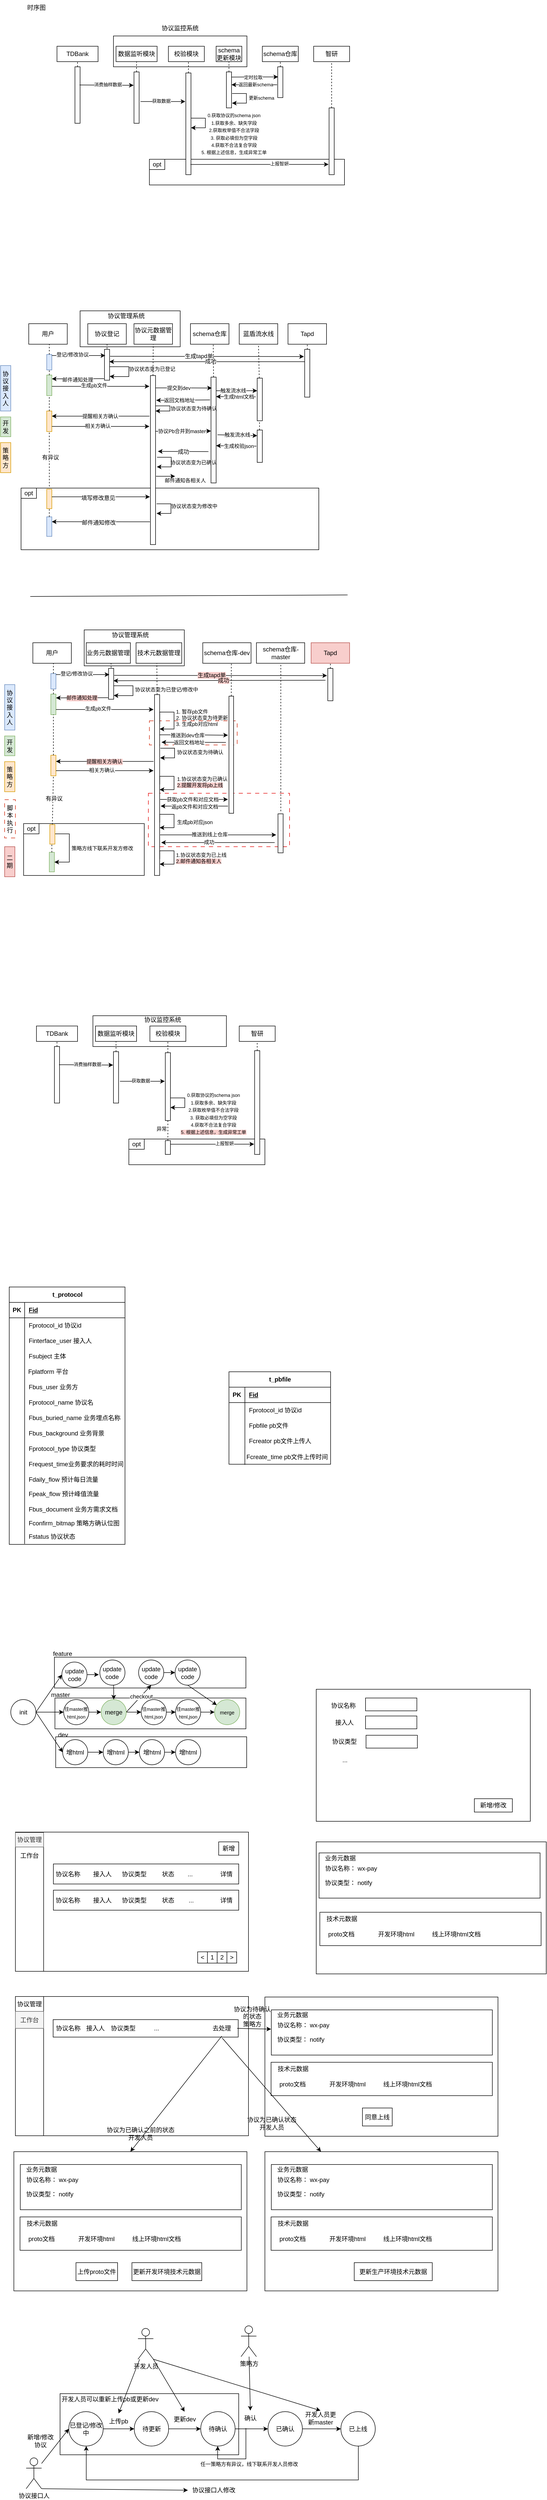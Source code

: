 <mxfile version="24.7.7">
  <diagram name="第 1 页" id="CR4XsCBSvweE6iLV07da">
    <mxGraphModel dx="1045" dy="668" grid="0" gridSize="10" guides="1" tooltips="1" connect="1" arrows="1" fold="1" page="1" pageScale="1" pageWidth="827" pageHeight="1169" math="0" shadow="0">
      <root>
        <mxCell id="0" />
        <mxCell id="1" parent="0" />
        <mxCell id="rR5JXbFDMYqsQofv4qGl-398" value="" style="rounded=0;whiteSpace=wrap;html=1;" vertex="1" parent="1">
          <mxGeometry x="136" y="4689" width="348" height="119" as="geometry" />
        </mxCell>
        <mxCell id="rR5JXbFDMYqsQofv4qGl-339" value="" style="rounded=0;whiteSpace=wrap;html=1;" vertex="1" parent="1">
          <mxGeometry x="548" y="3940" width="120" height="60" as="geometry" />
        </mxCell>
        <mxCell id="rR5JXbFDMYqsQofv4qGl-280" value="" style="rounded=0;whiteSpace=wrap;html=1;" vertex="1" parent="1">
          <mxGeometry x="127.5" y="3410.5" width="372" height="60" as="geometry" />
        </mxCell>
        <mxCell id="rR5JXbFDMYqsQofv4qGl-279" value="" style="rounded=0;whiteSpace=wrap;html=1;" vertex="1" parent="1">
          <mxGeometry x="126" y="3335" width="372" height="60" as="geometry" />
        </mxCell>
        <mxCell id="rR5JXbFDMYqsQofv4qGl-277" value="" style="rounded=0;whiteSpace=wrap;html=1;" vertex="1" parent="1">
          <mxGeometry x="125" y="3255.5" width="373" height="60" as="geometry" />
        </mxCell>
        <mxCell id="rR5JXbFDMYqsQofv4qGl-117" value="" style="rounded=0;whiteSpace=wrap;html=1;strokeColor=#e40707;dashed=1;dashPattern=8 8;" vertex="1" parent="1">
          <mxGeometry x="308" y="1574" width="275" height="104" as="geometry" />
        </mxCell>
        <mxCell id="rR5JXbFDMYqsQofv4qGl-110" value="" style="rounded=0;whiteSpace=wrap;html=1;dashed=1;strokeColor=#d1280a;dashPattern=8 8;" vertex="1" parent="1">
          <mxGeometry x="310" y="1433" width="171" height="47" as="geometry" />
        </mxCell>
        <mxCell id="E8HGXAw2fkti96cfrxgh-219" value="" style="rounded=0;whiteSpace=wrap;html=1;" parent="1" vertex="1">
          <mxGeometry x="310" y="340" width="380" height="50" as="geometry" />
        </mxCell>
        <mxCell id="E8HGXAw2fkti96cfrxgh-168" value="" style="rounded=0;whiteSpace=wrap;html=1;" parent="1" vertex="1">
          <mxGeometry x="60" y="980" width="580" height="120" as="geometry" />
        </mxCell>
        <mxCell id="E8HGXAw2fkti96cfrxgh-92" value="" style="rounded=0;whiteSpace=wrap;html=1;" parent="1" vertex="1">
          <mxGeometry x="175" y="635" width="195" height="70" as="geometry" />
        </mxCell>
        <mxCell id="E8HGXAw2fkti96cfrxgh-1" value="时序图" style="text;html=1;align=center;verticalAlign=middle;whiteSpace=wrap;rounded=0;" parent="1" vertex="1">
          <mxGeometry x="60" y="30" width="60" height="30" as="geometry" />
        </mxCell>
        <mxCell id="E8HGXAw2fkti96cfrxgh-2" value="" style="rounded=0;whiteSpace=wrap;html=1;" parent="1" vertex="1">
          <mxGeometry x="240" y="100" width="260" height="60" as="geometry" />
        </mxCell>
        <mxCell id="E8HGXAw2fkti96cfrxgh-3" value="协议监控系统" style="text;html=1;align=center;verticalAlign=middle;whiteSpace=wrap;rounded=0;" parent="1" vertex="1">
          <mxGeometry x="325" y="70" width="90" height="30" as="geometry" />
        </mxCell>
        <mxCell id="E8HGXAw2fkti96cfrxgh-4" value="数据监听模块" style="rounded=0;whiteSpace=wrap;html=1;" parent="1" vertex="1">
          <mxGeometry x="245" y="120" width="80" height="30" as="geometry" />
        </mxCell>
        <mxCell id="E8HGXAw2fkti96cfrxgh-5" value="TDBank" style="rounded=0;whiteSpace=wrap;html=1;" parent="1" vertex="1">
          <mxGeometry x="130" y="120" width="80" height="30" as="geometry" />
        </mxCell>
        <mxCell id="E8HGXAw2fkti96cfrxgh-6" value="校验模块" style="rounded=0;whiteSpace=wrap;html=1;" parent="1" vertex="1">
          <mxGeometry x="347" y="120" width="70" height="30" as="geometry" />
        </mxCell>
        <mxCell id="E8HGXAw2fkti96cfrxgh-7" value="" style="endArrow=none;dashed=1;html=1;rounded=0;entryX=0.5;entryY=1;entryDx=0;entryDy=0;" parent="1" target="E8HGXAw2fkti96cfrxgh-5" edge="1">
          <mxGeometry width="50" height="50" relative="1" as="geometry">
            <mxPoint x="170" y="160" as="sourcePoint" />
            <mxPoint x="170" y="240" as="targetPoint" />
          </mxGeometry>
        </mxCell>
        <mxCell id="E8HGXAw2fkti96cfrxgh-8" value="" style="rounded=0;whiteSpace=wrap;html=1;" parent="1" vertex="1">
          <mxGeometry x="165" y="160" width="10" height="110" as="geometry" />
        </mxCell>
        <mxCell id="E8HGXAw2fkti96cfrxgh-9" value="" style="endArrow=none;dashed=1;html=1;rounded=0;entryX=0.5;entryY=1;entryDx=0;entryDy=0;" parent="1" target="E8HGXAw2fkti96cfrxgh-4" edge="1">
          <mxGeometry width="50" height="50" relative="1" as="geometry">
            <mxPoint x="285" y="170" as="sourcePoint" />
            <mxPoint x="280" y="200" as="targetPoint" />
          </mxGeometry>
        </mxCell>
        <mxCell id="E8HGXAw2fkti96cfrxgh-10" value="" style="rounded=0;whiteSpace=wrap;html=1;" parent="1" vertex="1">
          <mxGeometry x="280" y="170" width="10" height="100" as="geometry" />
        </mxCell>
        <mxCell id="E8HGXAw2fkti96cfrxgh-23" value="schema仓库" style="rounded=0;whiteSpace=wrap;html=1;" parent="1" vertex="1">
          <mxGeometry x="530" y="120" width="70" height="30" as="geometry" />
        </mxCell>
        <mxCell id="E8HGXAw2fkti96cfrxgh-26" value="" style="rounded=0;whiteSpace=wrap;html=1;" parent="1" vertex="1">
          <mxGeometry x="560" y="160" width="10" height="60" as="geometry" />
        </mxCell>
        <mxCell id="E8HGXAw2fkti96cfrxgh-27" value="schema更新模块" style="rounded=0;whiteSpace=wrap;html=1;" parent="1" vertex="1">
          <mxGeometry x="440" y="120" width="50" height="30" as="geometry" />
        </mxCell>
        <mxCell id="E8HGXAw2fkti96cfrxgh-28" value="" style="endArrow=none;dashed=1;html=1;rounded=0;entryX=0.5;entryY=1;entryDx=0;entryDy=0;" parent="1" target="E8HGXAw2fkti96cfrxgh-23" edge="1">
          <mxGeometry width="50" height="50" relative="1" as="geometry">
            <mxPoint x="565" y="160" as="sourcePoint" />
            <mxPoint x="430" y="200" as="targetPoint" />
          </mxGeometry>
        </mxCell>
        <mxCell id="E8HGXAw2fkti96cfrxgh-29" value="" style="rounded=0;whiteSpace=wrap;html=1;" parent="1" vertex="1">
          <mxGeometry x="460" y="170" width="10" height="70" as="geometry" />
        </mxCell>
        <mxCell id="E8HGXAw2fkti96cfrxgh-30" value="" style="endArrow=classic;html=1;rounded=0;exitX=0.9;exitY=0.204;exitDx=0;exitDy=0;entryX=-0.067;entryY=0.047;entryDx=0;entryDy=0;entryPerimeter=0;exitPerimeter=0;" parent="1" edge="1">
          <mxGeometry width="50" height="50" relative="1" as="geometry">
            <mxPoint x="174" y="195.32" as="sourcePoint" />
            <mxPoint x="279.33" y="196.05" as="targetPoint" />
          </mxGeometry>
        </mxCell>
        <mxCell id="E8HGXAw2fkti96cfrxgh-32" value="消费抽样数据" style="edgeLabel;html=1;align=center;verticalAlign=middle;resizable=0;points=[];fontSize=9;" parent="E8HGXAw2fkti96cfrxgh-30" vertex="1" connectable="0">
          <mxGeometry x="0.045" y="1" relative="1" as="geometry">
            <mxPoint as="offset" />
          </mxGeometry>
        </mxCell>
        <mxCell id="E8HGXAw2fkti96cfrxgh-31" value="" style="endArrow=none;dashed=1;html=1;rounded=0;entryX=0.5;entryY=1;entryDx=0;entryDy=0;exitX=0.5;exitY=0;exitDx=0;exitDy=0;" parent="1" source="E8HGXAw2fkti96cfrxgh-29" target="E8HGXAw2fkti96cfrxgh-27" edge="1">
          <mxGeometry width="50" height="50" relative="1" as="geometry">
            <mxPoint x="360" y="220" as="sourcePoint" />
            <mxPoint x="410" y="170" as="targetPoint" />
          </mxGeometry>
        </mxCell>
        <mxCell id="E8HGXAw2fkti96cfrxgh-33" value="" style="rounded=0;whiteSpace=wrap;html=1;" parent="1" vertex="1">
          <mxGeometry x="381" y="172" width="10" height="198" as="geometry" />
        </mxCell>
        <mxCell id="E8HGXAw2fkti96cfrxgh-37" value="智研" style="rounded=0;whiteSpace=wrap;html=1;" parent="1" vertex="1">
          <mxGeometry x="630" y="120" width="70" height="30" as="geometry" />
        </mxCell>
        <mxCell id="E8HGXAw2fkti96cfrxgh-38" value="" style="rounded=0;whiteSpace=wrap;html=1;" parent="1" vertex="1">
          <mxGeometry x="660" y="240" width="10" height="130" as="geometry" />
        </mxCell>
        <mxCell id="E8HGXAw2fkti96cfrxgh-39" value="" style="endArrow=none;dashed=1;html=1;rounded=0;entryX=0.5;entryY=1;entryDx=0;entryDy=0;exitX=0.5;exitY=0;exitDx=0;exitDy=0;" parent="1" source="E8HGXAw2fkti96cfrxgh-38" target="E8HGXAw2fkti96cfrxgh-37" edge="1">
          <mxGeometry width="50" height="50" relative="1" as="geometry">
            <mxPoint x="462" y="180" as="sourcePoint" />
            <mxPoint x="462" y="160" as="targetPoint" />
          </mxGeometry>
        </mxCell>
        <mxCell id="E8HGXAw2fkti96cfrxgh-87" value="&lt;div&gt;&lt;font style=&quot;font-size: 9px;&quot;&gt;0.获取协议的schema json&lt;/font&gt;&lt;/div&gt;&lt;font style=&quot;font-size: 9px;&quot;&gt;1.获取多余、缺失字段&lt;/font&gt;&lt;div&gt;&lt;font style=&quot;font-size: 9px;&quot;&gt;2.获取枚举值不合法字段&lt;/font&gt;&lt;/div&gt;&lt;div&gt;&lt;font style=&quot;font-size: 9px;&quot;&gt;3. 获取必填但为空字段&lt;/font&gt;&lt;/div&gt;&lt;div&gt;&lt;font style=&quot;font-size: 9px;&quot;&gt;4.获取不合法复合字段&lt;/font&gt;&lt;/div&gt;&lt;div&gt;&lt;font style=&quot;font-size: 9px;&quot;&gt;5. 根据上述信息，生成异常工单&lt;/font&gt;&lt;/div&gt;" style="text;html=1;align=center;verticalAlign=middle;whiteSpace=wrap;rounded=0;" parent="1" vertex="1">
          <mxGeometry x="410" y="275" width="130" height="30" as="geometry" />
        </mxCell>
        <mxCell id="E8HGXAw2fkti96cfrxgh-88" value="" style="endArrow=classic;html=1;rounded=0;exitX=1;exitY=0.75;exitDx=0;exitDy=0;fontSize=9;" parent="1" edge="1">
          <mxGeometry width="50" height="50" relative="1" as="geometry">
            <mxPoint x="390" y="350.1" as="sourcePoint" />
            <mxPoint x="659" y="350" as="targetPoint" />
          </mxGeometry>
        </mxCell>
        <mxCell id="E8HGXAw2fkti96cfrxgh-89" value="&lt;font style=&quot;font-size: 9px;&quot;&gt;上报智妍&lt;/font&gt;" style="edgeLabel;html=1;align=center;verticalAlign=middle;resizable=0;points=[];fontSize=9;" parent="E8HGXAw2fkti96cfrxgh-88" vertex="1" connectable="0">
          <mxGeometry x="0.288" y="1" relative="1" as="geometry">
            <mxPoint as="offset" />
          </mxGeometry>
        </mxCell>
        <mxCell id="E8HGXAw2fkti96cfrxgh-90" value="用户" style="rounded=0;whiteSpace=wrap;html=1;" parent="1" vertex="1">
          <mxGeometry x="75" y="660" width="75" height="40" as="geometry" />
        </mxCell>
        <mxCell id="E8HGXAw2fkti96cfrxgh-91" value="协议登记" style="rounded=0;whiteSpace=wrap;html=1;" parent="1" vertex="1">
          <mxGeometry x="190" y="660" width="75" height="40" as="geometry" />
        </mxCell>
        <mxCell id="E8HGXAw2fkti96cfrxgh-93" value="协议管理系统" style="text;html=1;align=center;verticalAlign=middle;whiteSpace=wrap;rounded=0;" parent="1" vertex="1">
          <mxGeometry x="220" y="630" width="90" height="30" as="geometry" />
        </mxCell>
        <mxCell id="E8HGXAw2fkti96cfrxgh-95" value="" style="rounded=0;whiteSpace=wrap;html=1;fillColor=#dae8fc;strokeColor=#6c8ebf;" parent="1" vertex="1">
          <mxGeometry x="110" y="720" width="10" height="30" as="geometry" />
        </mxCell>
        <mxCell id="E8HGXAw2fkti96cfrxgh-96" value="协议元数据管理" style="rounded=0;whiteSpace=wrap;html=1;" parent="1" vertex="1">
          <mxGeometry x="280" y="660" width="75" height="40" as="geometry" />
        </mxCell>
        <mxCell id="E8HGXAw2fkti96cfrxgh-98" value="" style="rounded=0;whiteSpace=wrap;html=1;" parent="1" vertex="1">
          <mxGeometry x="222.5" y="710" width="10" height="60" as="geometry" />
        </mxCell>
        <mxCell id="E8HGXAw2fkti96cfrxgh-99" value="" style="rounded=0;whiteSpace=wrap;html=1;" parent="1" vertex="1">
          <mxGeometry x="312" y="761" width="10" height="329" as="geometry" />
        </mxCell>
        <mxCell id="E8HGXAw2fkti96cfrxgh-100" value="" style="endArrow=classic;html=1;rounded=0;" parent="1" edge="1">
          <mxGeometry width="50" height="50" relative="1" as="geometry">
            <mxPoint x="120" y="722" as="sourcePoint" />
            <mxPoint x="224" y="722" as="targetPoint" />
          </mxGeometry>
        </mxCell>
        <mxCell id="E8HGXAw2fkti96cfrxgh-132" value="登记/修改协议" style="edgeLabel;html=1;align=center;verticalAlign=middle;resizable=0;points=[];fontSize=10;" parent="E8HGXAw2fkti96cfrxgh-100" vertex="1" connectable="0">
          <mxGeometry x="-0.267" y="3" relative="1" as="geometry">
            <mxPoint x="2" y="1" as="offset" />
          </mxGeometry>
        </mxCell>
        <mxCell id="E8HGXAw2fkti96cfrxgh-105" value="" style="rounded=0;whiteSpace=wrap;html=1;fillColor=#d5e8d4;strokeColor=#82b366;" parent="1" vertex="1">
          <mxGeometry x="110" y="760" width="10" height="40" as="geometry" />
        </mxCell>
        <mxCell id="E8HGXAw2fkti96cfrxgh-107" value="" style="endArrow=classic;html=1;rounded=0;exitX=-0.082;exitY=0.841;exitDx=0;exitDy=0;entryX=1.011;entryY=0.059;entryDx=0;entryDy=0;entryPerimeter=0;exitPerimeter=0;" parent="1" edge="1">
          <mxGeometry width="50" height="50" relative="1" as="geometry">
            <mxPoint x="221.68" y="767.05" as="sourcePoint" />
            <mxPoint x="120.11" y="767.36" as="targetPoint" />
          </mxGeometry>
        </mxCell>
        <mxCell id="E8HGXAw2fkti96cfrxgh-129" value="邮件通知处理" style="edgeLabel;html=1;align=center;verticalAlign=middle;resizable=0;points=[];fontSize=10;" parent="E8HGXAw2fkti96cfrxgh-107" vertex="1" connectable="0">
          <mxGeometry x="0.019" y="2" relative="1" as="geometry">
            <mxPoint as="offset" />
          </mxGeometry>
        </mxCell>
        <mxCell id="E8HGXAw2fkti96cfrxgh-108" value="" style="endArrow=classic;html=1;rounded=0;" parent="1" edge="1">
          <mxGeometry width="50" height="50" relative="1" as="geometry">
            <mxPoint x="120" y="782" as="sourcePoint" />
            <mxPoint x="310" y="782" as="targetPoint" />
          </mxGeometry>
        </mxCell>
        <mxCell id="E8HGXAw2fkti96cfrxgh-135" value="生成pb文件" style="edgeLabel;html=1;align=center;verticalAlign=middle;resizable=0;points=[];fontSize=10;" parent="E8HGXAw2fkti96cfrxgh-108" vertex="1" connectable="0">
          <mxGeometry x="-0.141" y="2" relative="1" as="geometry">
            <mxPoint as="offset" />
          </mxGeometry>
        </mxCell>
        <mxCell id="E8HGXAw2fkti96cfrxgh-109" value="" style="endArrow=none;dashed=1;html=1;rounded=0;entryX=0.5;entryY=1;entryDx=0;entryDy=0;exitX=0.5;exitY=0;exitDx=0;exitDy=0;" parent="1" source="E8HGXAw2fkti96cfrxgh-99" target="E8HGXAw2fkti96cfrxgh-96" edge="1">
          <mxGeometry width="50" height="50" relative="1" as="geometry">
            <mxPoint x="270" y="780" as="sourcePoint" />
            <mxPoint x="320" y="730" as="targetPoint" />
          </mxGeometry>
        </mxCell>
        <mxCell id="E8HGXAw2fkti96cfrxgh-110" value="schema仓库" style="rounded=0;whiteSpace=wrap;html=1;" parent="1" vertex="1">
          <mxGeometry x="390" y="660" width="75" height="40" as="geometry" />
        </mxCell>
        <mxCell id="E8HGXAw2fkti96cfrxgh-111" value="" style="rounded=0;whiteSpace=wrap;html=1;" parent="1" vertex="1">
          <mxGeometry x="430" y="764" width="10" height="206" as="geometry" />
        </mxCell>
        <mxCell id="E8HGXAw2fkti96cfrxgh-112" style="edgeStyle=orthogonalEdgeStyle;rounded=0;orthogonalLoop=1;jettySize=auto;html=1;exitX=1;exitY=0.25;exitDx=0;exitDy=0;entryX=0.168;entryY=0.462;entryDx=0;entryDy=0;entryPerimeter=0;" parent="1" edge="1">
          <mxGeometry relative="1" as="geometry">
            <mxPoint x="322" y="787.25" as="sourcePoint" />
            <mxPoint x="431.68" y="785.346" as="targetPoint" />
            <Array as="points">
              <mxPoint x="322" y="785" />
              <mxPoint x="376" y="785" />
            </Array>
          </mxGeometry>
        </mxCell>
        <mxCell id="E8HGXAw2fkti96cfrxgh-148" value="&lt;span style=&quot;font-size: 10px;&quot;&gt;提交到dev&lt;/span&gt;" style="edgeLabel;html=1;align=center;verticalAlign=middle;resizable=0;points=[];" parent="E8HGXAw2fkti96cfrxgh-112" vertex="1" connectable="0">
          <mxGeometry x="-0.166" relative="1" as="geometry">
            <mxPoint as="offset" />
          </mxGeometry>
        </mxCell>
        <mxCell id="E8HGXAw2fkti96cfrxgh-114" value="" style="endArrow=classic;html=1;rounded=0;exitX=-0.195;exitY=0.298;exitDx=0;exitDy=0;entryX=1.119;entryY=0.198;entryDx=0;entryDy=0;entryPerimeter=0;exitPerimeter=0;" parent="1" edge="1">
          <mxGeometry width="50" height="50" relative="1" as="geometry">
            <mxPoint x="428.05" y="808.388" as="sourcePoint" />
            <mxPoint x="323.19" y="809.142" as="targetPoint" />
          </mxGeometry>
        </mxCell>
        <mxCell id="E8HGXAw2fkti96cfrxgh-122" value="返回文档地址" style="edgeLabel;html=1;align=center;verticalAlign=middle;resizable=0;points=[];fontSize=10;" parent="E8HGXAw2fkti96cfrxgh-114" vertex="1" connectable="0">
          <mxGeometry x="0.146" relative="1" as="geometry">
            <mxPoint as="offset" />
          </mxGeometry>
        </mxCell>
        <mxCell id="E8HGXAw2fkti96cfrxgh-115" value="蓝盾流水线" style="rounded=0;whiteSpace=wrap;html=1;" parent="1" vertex="1">
          <mxGeometry x="485" y="660" width="75" height="40" as="geometry" />
        </mxCell>
        <mxCell id="E8HGXAw2fkti96cfrxgh-116" value="" style="rounded=0;whiteSpace=wrap;html=1;" parent="1" vertex="1">
          <mxGeometry x="520" y="766" width="10" height="83" as="geometry" />
        </mxCell>
        <mxCell id="E8HGXAw2fkti96cfrxgh-117" value="" style="endArrow=classic;html=1;rounded=0;entryX=0;entryY=0.5;entryDx=0;entryDy=0;" parent="1" edge="1">
          <mxGeometry width="50" height="50" relative="1" as="geometry">
            <mxPoint x="440" y="790.5" as="sourcePoint" />
            <mxPoint x="520" y="790.5" as="targetPoint" />
          </mxGeometry>
        </mxCell>
        <mxCell id="E8HGXAw2fkti96cfrxgh-119" value="触发流水线" style="edgeLabel;html=1;align=center;verticalAlign=middle;resizable=0;points=[];fontSize=10;" parent="E8HGXAw2fkti96cfrxgh-117" vertex="1" connectable="0">
          <mxGeometry x="-0.17" relative="1" as="geometry">
            <mxPoint y="-1" as="offset" />
          </mxGeometry>
        </mxCell>
        <mxCell id="E8HGXAw2fkti96cfrxgh-120" value="" style="endArrow=classic;html=1;rounded=0;exitX=-0.303;exitY=0.655;exitDx=0;exitDy=0;exitPerimeter=0;" parent="1" edge="1">
          <mxGeometry width="50" height="50" relative="1" as="geometry">
            <mxPoint x="516.97" y="802.365" as="sourcePoint" />
            <mxPoint x="440" y="802" as="targetPoint" />
          </mxGeometry>
        </mxCell>
        <mxCell id="E8HGXAw2fkti96cfrxgh-121" value="生成html文档" style="edgeLabel;html=1;align=center;verticalAlign=middle;resizable=0;points=[];fontSize=10;" parent="E8HGXAw2fkti96cfrxgh-120" vertex="1" connectable="0">
          <mxGeometry x="-0.125" relative="1" as="geometry">
            <mxPoint as="offset" />
          </mxGeometry>
        </mxCell>
        <mxCell id="E8HGXAw2fkti96cfrxgh-124" value="" style="rounded=0;whiteSpace=wrap;html=1;fillColor=#ffe6cc;strokeColor=#d79b00;" parent="1" vertex="1">
          <mxGeometry x="110" y="830" width="10" height="40" as="geometry" />
        </mxCell>
        <mxCell id="E8HGXAw2fkti96cfrxgh-125" value="Tapd" style="rounded=0;whiteSpace=wrap;html=1;" parent="1" vertex="1">
          <mxGeometry x="580" y="660" width="75" height="40" as="geometry" />
        </mxCell>
        <mxCell id="E8HGXAw2fkti96cfrxgh-126" value="" style="endArrow=classic;html=1;rounded=0;exitX=1;exitY=0.25;exitDx=0;exitDy=0;" parent="1" edge="1">
          <mxGeometry width="50" height="50" relative="1" as="geometry">
            <mxPoint x="233.5" y="723.5" as="sourcePoint" />
            <mxPoint x="611" y="724" as="targetPoint" />
          </mxGeometry>
        </mxCell>
        <mxCell id="E8HGXAw2fkti96cfrxgh-131" value="生成tapd单" style="edgeLabel;html=1;align=center;verticalAlign=middle;resizable=0;points=[];" parent="E8HGXAw2fkti96cfrxgh-126" vertex="1" connectable="0">
          <mxGeometry x="-0.086" y="1" relative="1" as="geometry">
            <mxPoint as="offset" />
          </mxGeometry>
        </mxCell>
        <mxCell id="E8HGXAw2fkti96cfrxgh-127" value="" style="rounded=0;whiteSpace=wrap;html=1;" parent="1" vertex="1">
          <mxGeometry x="612.5" y="710" width="10" height="93" as="geometry" />
        </mxCell>
        <mxCell id="E8HGXAw2fkti96cfrxgh-128" value="" style="endArrow=classic;html=1;rounded=0;edgeStyle=orthogonalEdgeStyle;exitX=1.015;exitY=0.375;exitDx=0;exitDy=0;exitPerimeter=0;entryX=1;entryY=0.75;entryDx=0;entryDy=0;" parent="1" edge="1">
          <mxGeometry width="50" height="50" relative="1" as="geometry">
            <mxPoint x="232.65" y="743.75" as="sourcePoint" />
            <mxPoint x="232.5" y="762.5" as="targetPoint" />
            <Array as="points">
              <mxPoint x="270" y="744" />
              <mxPoint x="270" y="763" />
              <mxPoint x="240" y="763" />
            </Array>
          </mxGeometry>
        </mxCell>
        <mxCell id="E8HGXAw2fkti96cfrxgh-130" value="协议状态变为已登记" style="text;html=1;align=center;verticalAlign=middle;whiteSpace=wrap;rounded=0;fontSize=10;" parent="1" vertex="1">
          <mxGeometry x="257.5" y="733" width="115" height="30" as="geometry" />
        </mxCell>
        <mxCell id="E8HGXAw2fkti96cfrxgh-133" value="" style="endArrow=classic;html=1;rounded=0;entryX=1;entryY=0.25;entryDx=0;entryDy=0;" parent="1" target="E8HGXAw2fkti96cfrxgh-124" edge="1">
          <mxGeometry width="50" height="50" relative="1" as="geometry">
            <mxPoint x="310" y="840" as="sourcePoint" />
            <mxPoint x="220" y="870" as="targetPoint" />
          </mxGeometry>
        </mxCell>
        <mxCell id="E8HGXAw2fkti96cfrxgh-134" value="提醒相关方确认" style="edgeLabel;html=1;align=center;verticalAlign=middle;resizable=0;points=[];fontSize=10;" parent="E8HGXAw2fkti96cfrxgh-133" vertex="1" connectable="0">
          <mxGeometry x="0.011" relative="1" as="geometry">
            <mxPoint as="offset" />
          </mxGeometry>
        </mxCell>
        <mxCell id="E8HGXAw2fkti96cfrxgh-136" value="" style="endArrow=classic;html=1;rounded=0;exitX=1;exitY=0.75;exitDx=0;exitDy=0;" parent="1" source="E8HGXAw2fkti96cfrxgh-124" edge="1">
          <mxGeometry width="50" height="50" relative="1" as="geometry">
            <mxPoint x="170" y="960" as="sourcePoint" />
            <mxPoint x="310" y="860" as="targetPoint" />
          </mxGeometry>
        </mxCell>
        <mxCell id="E8HGXAw2fkti96cfrxgh-137" value="相关方确认" style="edgeLabel;html=1;align=center;verticalAlign=middle;resizable=0;points=[];fontSize=10;" parent="E8HGXAw2fkti96cfrxgh-136" vertex="1" connectable="0">
          <mxGeometry x="-0.062" y="1" relative="1" as="geometry">
            <mxPoint as="offset" />
          </mxGeometry>
        </mxCell>
        <mxCell id="E8HGXAw2fkti96cfrxgh-140" value="协议状态变为已确认" style="text;html=1;align=center;verticalAlign=middle;whiteSpace=wrap;rounded=0;fontSize=10;" parent="1" vertex="1">
          <mxGeometry x="338" y="914.5" width="116" height="30" as="geometry" />
        </mxCell>
        <mxCell id="E8HGXAw2fkti96cfrxgh-141" value="" style="endArrow=classic;html=1;rounded=0;entryX=0;entryY=0.66;entryDx=0;entryDy=0;entryPerimeter=0;exitX=1.011;exitY=0.424;exitDx=0;exitDy=0;exitPerimeter=0;" parent="1" edge="1">
          <mxGeometry width="50" height="50" relative="1" as="geometry">
            <mxPoint x="322.11" y="869.496" as="sourcePoint" />
            <mxPoint x="430" y="868.96" as="targetPoint" />
          </mxGeometry>
        </mxCell>
        <mxCell id="E8HGXAw2fkti96cfrxgh-142" value="协议Pb合并到master" style="edgeLabel;html=1;align=center;verticalAlign=middle;resizable=0;points=[];fontSize=10;" parent="E8HGXAw2fkti96cfrxgh-141" vertex="1" connectable="0">
          <mxGeometry x="-0.178" y="-1" relative="1" as="geometry">
            <mxPoint x="6" y="-2" as="offset" />
          </mxGeometry>
        </mxCell>
        <mxCell id="E8HGXAw2fkti96cfrxgh-143" value="" style="rounded=0;whiteSpace=wrap;html=1;" parent="1" vertex="1">
          <mxGeometry x="520" y="867" width="10" height="63" as="geometry" />
        </mxCell>
        <mxCell id="E8HGXAw2fkti96cfrxgh-144" value="" style="endArrow=classic;html=1;rounded=0;exitX=1.265;exitY=0.7;exitDx=0;exitDy=0;exitPerimeter=0;" parent="1" edge="1">
          <mxGeometry width="50" height="50" relative="1" as="geometry">
            <mxPoint x="442.65" y="876.2" as="sourcePoint" />
            <mxPoint x="520" y="878" as="targetPoint" />
          </mxGeometry>
        </mxCell>
        <mxCell id="E8HGXAw2fkti96cfrxgh-145" value="触发流水线" style="edgeLabel;html=1;align=center;verticalAlign=middle;resizable=0;points=[];fontSize=10;" parent="E8HGXAw2fkti96cfrxgh-144" vertex="1" connectable="0">
          <mxGeometry x="-0.381" y="-2" relative="1" as="geometry">
            <mxPoint x="14" y="-3" as="offset" />
          </mxGeometry>
        </mxCell>
        <mxCell id="E8HGXAw2fkti96cfrxgh-146" value="" style="endArrow=classic;html=1;rounded=0;exitX=-0.168;exitY=0.367;exitDx=0;exitDy=0;exitPerimeter=0;entryX=1;entryY=0.75;entryDx=0;entryDy=0;" parent="1" edge="1">
          <mxGeometry width="50" height="50" relative="1" as="geometry">
            <mxPoint x="518.32" y="898.36" as="sourcePoint" />
            <mxPoint x="440" y="897.5" as="targetPoint" />
          </mxGeometry>
        </mxCell>
        <mxCell id="E8HGXAw2fkti96cfrxgh-147" value="生成校验json" style="edgeLabel;html=1;align=center;verticalAlign=middle;resizable=0;points=[];fontSize=10;" parent="E8HGXAw2fkti96cfrxgh-146" vertex="1" connectable="0">
          <mxGeometry x="0.083" y="2" relative="1" as="geometry">
            <mxPoint x="8" y="-2" as="offset" />
          </mxGeometry>
        </mxCell>
        <mxCell id="E8HGXAw2fkti96cfrxgh-149" value="成功" style="endArrow=classic;html=1;rounded=0;entryX=0.957;entryY=0.549;entryDx=0;entryDy=0;entryPerimeter=0;" parent="1" edge="1">
          <mxGeometry width="50" height="50" relative="1" as="geometry">
            <mxPoint x="425" y="909" as="sourcePoint" />
            <mxPoint x="326.57" y="908.621" as="targetPoint" />
          </mxGeometry>
        </mxCell>
        <mxCell id="E8HGXAw2fkti96cfrxgh-154" value="" style="endArrow=classic;html=1;rounded=0;edgeStyle=orthogonalEdgeStyle;exitX=1.015;exitY=0.375;exitDx=0;exitDy=0;exitPerimeter=0;" parent="1" edge="1">
          <mxGeometry width="50" height="50" relative="1" as="geometry">
            <mxPoint x="322.15" y="820" as="sourcePoint" />
            <mxPoint x="322" y="830" as="targetPoint" />
            <Array as="points">
              <mxPoint x="350" y="820" />
              <mxPoint x="350" y="830" />
              <mxPoint x="322" y="830" />
            </Array>
          </mxGeometry>
        </mxCell>
        <mxCell id="E8HGXAw2fkti96cfrxgh-155" value="&lt;span style=&quot;font-size: 10px; text-wrap: nowrap; background-color: rgb(255, 255, 255);&quot;&gt;邮件通知各相关人&lt;/span&gt;" style="text;html=1;align=center;verticalAlign=middle;whiteSpace=wrap;rounded=0;fontSize=10;" parent="1" vertex="1">
          <mxGeometry x="350" y="950" width="60" height="30" as="geometry" />
        </mxCell>
        <mxCell id="E8HGXAw2fkti96cfrxgh-157" value="" style="endArrow=classic;html=1;rounded=0;" parent="1" edge="1">
          <mxGeometry width="50" height="50" relative="1" as="geometry">
            <mxPoint x="323" y="957" as="sourcePoint" />
            <mxPoint x="360" y="957" as="targetPoint" />
          </mxGeometry>
        </mxCell>
        <mxCell id="E8HGXAw2fkti96cfrxgh-159" value="" style="endArrow=none;dashed=1;html=1;rounded=0;entryX=0.5;entryY=1;entryDx=0;entryDy=0;exitX=0.376;exitY=-0.053;exitDx=0;exitDy=0;exitPerimeter=0;" parent="1" target="E8HGXAw2fkti96cfrxgh-124" edge="1">
          <mxGeometry width="50" height="50" relative="1" as="geometry">
            <mxPoint x="115.12" y="976.82" as="sourcePoint" />
            <mxPoint x="150" y="940" as="targetPoint" />
          </mxGeometry>
        </mxCell>
        <mxCell id="E8HGXAw2fkti96cfrxgh-161" value="有异议" style="edgeLabel;html=1;align=center;verticalAlign=middle;resizable=0;points=[];" parent="E8HGXAw2fkti96cfrxgh-159" vertex="1" connectable="0">
          <mxGeometry x="0.072" y="-2" relative="1" as="geometry">
            <mxPoint as="offset" />
          </mxGeometry>
        </mxCell>
        <mxCell id="E8HGXAw2fkti96cfrxgh-160" value="" style="rounded=0;whiteSpace=wrap;html=1;fillColor=#ffe6cc;strokeColor=#d79b00;" parent="1" vertex="1">
          <mxGeometry x="110" y="982" width="10" height="38" as="geometry" />
        </mxCell>
        <mxCell id="E8HGXAw2fkti96cfrxgh-162" value="" style="endArrow=classic;html=1;rounded=0;" parent="1" edge="1">
          <mxGeometry width="50" height="50" relative="1" as="geometry">
            <mxPoint x="120" y="997" as="sourcePoint" />
            <mxPoint x="311" y="997" as="targetPoint" />
          </mxGeometry>
        </mxCell>
        <mxCell id="E8HGXAw2fkti96cfrxgh-163" value="填写修改意见" style="edgeLabel;html=1;align=center;verticalAlign=middle;resizable=0;points=[];" parent="E8HGXAw2fkti96cfrxgh-162" vertex="1" connectable="0">
          <mxGeometry x="-0.061" y="-2" relative="1" as="geometry">
            <mxPoint as="offset" />
          </mxGeometry>
        </mxCell>
        <mxCell id="E8HGXAw2fkti96cfrxgh-164" value="" style="endArrow=classic;html=1;rounded=0;edgeStyle=orthogonalEdgeStyle;exitX=1.015;exitY=0.375;exitDx=0;exitDy=0;exitPerimeter=0;entryX=1;entryY=0.75;entryDx=0;entryDy=0;" parent="1" edge="1">
          <mxGeometry width="50" height="50" relative="1" as="geometry">
            <mxPoint x="391.15" y="260" as="sourcePoint" />
            <mxPoint x="391" y="278.75" as="targetPoint" />
            <Array as="points">
              <mxPoint x="419" y="260" />
              <mxPoint x="419" y="279.0" />
            </Array>
          </mxGeometry>
        </mxCell>
        <mxCell id="E8HGXAw2fkti96cfrxgh-165" value="协议状态变为修改中" style="text;html=1;align=center;verticalAlign=middle;whiteSpace=wrap;rounded=0;fontSize=10;" parent="1" vertex="1">
          <mxGeometry x="348.5" y="1000" width="96.5" height="30" as="geometry" />
        </mxCell>
        <mxCell id="E8HGXAw2fkti96cfrxgh-171" value="" style="endArrow=classic;html=1;rounded=0;edgeStyle=orthogonalEdgeStyle;entryX=1;entryY=0.75;entryDx=0;entryDy=0;" parent="1" edge="1">
          <mxGeometry width="50" height="50" relative="1" as="geometry">
            <mxPoint x="325" y="920" as="sourcePoint" />
            <mxPoint x="324.5" y="938.75" as="targetPoint" />
            <Array as="points">
              <mxPoint x="352.5" y="920" />
              <mxPoint x="352.5" y="939" />
            </Array>
          </mxGeometry>
        </mxCell>
        <mxCell id="E8HGXAw2fkti96cfrxgh-172" value="协议状态变为待确认" style="text;html=1;align=center;verticalAlign=middle;whiteSpace=wrap;rounded=0;fontSize=10;" parent="1" vertex="1">
          <mxGeometry x="339" y="810" width="115" height="30" as="geometry" />
        </mxCell>
        <mxCell id="E8HGXAw2fkti96cfrxgh-173" value="" style="endArrow=classic;html=1;rounded=0;" parent="1" edge="1">
          <mxGeometry width="50" height="50" relative="1" as="geometry">
            <mxPoint x="612" y="734" as="sourcePoint" />
            <mxPoint x="232" y="734" as="targetPoint" />
          </mxGeometry>
        </mxCell>
        <mxCell id="E8HGXAw2fkti96cfrxgh-174" value="成功" style="edgeLabel;html=1;align=center;verticalAlign=middle;resizable=0;points=[];" parent="E8HGXAw2fkti96cfrxgh-173" vertex="1" connectable="0">
          <mxGeometry x="-0.037" y="-1" relative="1" as="geometry">
            <mxPoint as="offset" />
          </mxGeometry>
        </mxCell>
        <mxCell id="E8HGXAw2fkti96cfrxgh-175" value="" style="endArrow=none;dashed=1;html=1;rounded=0;" parent="1" edge="1">
          <mxGeometry width="50" height="50" relative="1" as="geometry">
            <mxPoint x="115" y="720" as="sourcePoint" />
            <mxPoint x="115" y="700" as="targetPoint" />
          </mxGeometry>
        </mxCell>
        <mxCell id="E8HGXAw2fkti96cfrxgh-177" value="" style="endArrow=none;dashed=1;html=1;rounded=0;exitX=0.5;exitY=1;exitDx=0;exitDy=0;entryX=0.5;entryY=0;entryDx=0;entryDy=0;" parent="1" source="E8HGXAw2fkti96cfrxgh-91" target="E8HGXAw2fkti96cfrxgh-98" edge="1">
          <mxGeometry width="50" height="50" relative="1" as="geometry">
            <mxPoint x="125" y="730" as="sourcePoint" />
            <mxPoint x="226" y="710" as="targetPoint" />
          </mxGeometry>
        </mxCell>
        <mxCell id="E8HGXAw2fkti96cfrxgh-178" value="" style="endArrow=none;dashed=1;html=1;rounded=0;entryX=0.591;entryY=0.992;entryDx=0;entryDy=0;exitX=0.5;exitY=0;exitDx=0;exitDy=0;entryPerimeter=0;" parent="1" source="E8HGXAw2fkti96cfrxgh-111" target="E8HGXAw2fkti96cfrxgh-110" edge="1">
          <mxGeometry width="50" height="50" relative="1" as="geometry">
            <mxPoint x="620" y="910" as="sourcePoint" />
            <mxPoint x="670" y="860" as="targetPoint" />
          </mxGeometry>
        </mxCell>
        <mxCell id="E8HGXAw2fkti96cfrxgh-179" value="" style="endArrow=none;dashed=1;html=1;rounded=0;entryX=0.5;entryY=1;entryDx=0;entryDy=0;exitX=0.5;exitY=0;exitDx=0;exitDy=0;" parent="1" target="E8HGXAw2fkti96cfrxgh-115" edge="1">
          <mxGeometry width="50" height="50" relative="1" as="geometry">
            <mxPoint x="524" y="766" as="sourcePoint" />
            <mxPoint x="526.675" y="698.32" as="targetPoint" />
          </mxGeometry>
        </mxCell>
        <mxCell id="E8HGXAw2fkti96cfrxgh-181" value="" style="endArrow=none;dashed=1;html=1;rounded=0;entryX=0.5;entryY=1;entryDx=0;entryDy=0;exitX=0.5;exitY=0;exitDx=0;exitDy=0;" parent="1" source="E8HGXAw2fkti96cfrxgh-105" target="E8HGXAw2fkti96cfrxgh-95" edge="1">
          <mxGeometry width="50" height="50" relative="1" as="geometry">
            <mxPoint x="30" y="820" as="sourcePoint" />
            <mxPoint x="80" y="770" as="targetPoint" />
          </mxGeometry>
        </mxCell>
        <mxCell id="E8HGXAw2fkti96cfrxgh-182" value="" style="endArrow=none;dashed=1;html=1;rounded=0;entryX=0.5;entryY=1;entryDx=0;entryDy=0;exitX=0.5;exitY=0;exitDx=0;exitDy=0;" parent="1" source="E8HGXAw2fkti96cfrxgh-124" target="E8HGXAw2fkti96cfrxgh-105" edge="1">
          <mxGeometry width="50" height="50" relative="1" as="geometry">
            <mxPoint x="30" y="870" as="sourcePoint" />
            <mxPoint x="80" y="820" as="targetPoint" />
          </mxGeometry>
        </mxCell>
        <mxCell id="E8HGXAw2fkti96cfrxgh-183" value="协议接入人" style="rounded=0;whiteSpace=wrap;html=1;fillColor=#dae8fc;strokeColor=#6c8ebf;" parent="1" vertex="1">
          <mxGeometry x="20" y="741.5" width="20" height="88.5" as="geometry" />
        </mxCell>
        <mxCell id="E8HGXAw2fkti96cfrxgh-184" value="开发" style="rounded=0;whiteSpace=wrap;html=1;fillColor=#d5e8d4;strokeColor=#82b366;" parent="1" vertex="1">
          <mxGeometry x="20" y="841.5" width="20" height="38.5" as="geometry" />
        </mxCell>
        <mxCell id="E8HGXAw2fkti96cfrxgh-185" value="策略方" style="rounded=0;whiteSpace=wrap;html=1;fillColor=#ffe6cc;strokeColor=#d79b00;" parent="1" vertex="1">
          <mxGeometry x="20" y="891.5" width="20" height="58.5" as="geometry" />
        </mxCell>
        <mxCell id="E8HGXAw2fkti96cfrxgh-186" value="" style="rounded=0;whiteSpace=wrap;html=1;fillColor=#dae8fc;strokeColor=#6c8ebf;" parent="1" vertex="1">
          <mxGeometry x="110" y="1036" width="10" height="38" as="geometry" />
        </mxCell>
        <mxCell id="E8HGXAw2fkti96cfrxgh-187" value="" style="endArrow=classic;html=1;rounded=0;exitX=-0.1;exitY=0.865;exitDx=0;exitDy=0;exitPerimeter=0;entryX=1;entryY=0.25;entryDx=0;entryDy=0;" parent="1" source="E8HGXAw2fkti96cfrxgh-99" target="E8HGXAw2fkti96cfrxgh-186" edge="1">
          <mxGeometry width="50" height="50" relative="1" as="geometry">
            <mxPoint x="130" y="1100" as="sourcePoint" />
            <mxPoint x="180" y="1050" as="targetPoint" />
          </mxGeometry>
        </mxCell>
        <mxCell id="E8HGXAw2fkti96cfrxgh-188" value="邮件通知修改" style="edgeLabel;html=1;align=center;verticalAlign=middle;resizable=0;points=[];" parent="E8HGXAw2fkti96cfrxgh-187" vertex="1" connectable="0">
          <mxGeometry x="0.054" y="1" relative="1" as="geometry">
            <mxPoint as="offset" />
          </mxGeometry>
        </mxCell>
        <mxCell id="E8HGXAw2fkti96cfrxgh-192" value="opt" style="rounded=0;whiteSpace=wrap;html=1;" parent="1" vertex="1">
          <mxGeometry x="60" y="980" width="30" height="20" as="geometry" />
        </mxCell>
        <mxCell id="E8HGXAw2fkti96cfrxgh-193" value="" style="endArrow=none;dashed=1;html=1;rounded=0;exitX=0.5;exitY=0;exitDx=0;exitDy=0;" parent="1" source="E8HGXAw2fkti96cfrxgh-186" edge="1">
          <mxGeometry width="50" height="50" relative="1" as="geometry">
            <mxPoint x="30" y="1160" as="sourcePoint" />
            <mxPoint x="115" y="1020" as="targetPoint" />
          </mxGeometry>
        </mxCell>
        <mxCell id="E8HGXAw2fkti96cfrxgh-197" value="" style="endArrow=none;dashed=1;html=1;rounded=0;entryX=0.25;entryY=1;entryDx=0;entryDy=0;exitX=0.25;exitY=0;exitDx=0;exitDy=0;" parent="1" edge="1">
          <mxGeometry width="50" height="50" relative="1" as="geometry">
            <mxPoint x="524.5" y="867" as="sourcePoint" />
            <mxPoint x="524.5" y="849" as="targetPoint" />
          </mxGeometry>
        </mxCell>
        <mxCell id="E8HGXAw2fkti96cfrxgh-198" value="" style="endArrow=none;dashed=1;html=1;rounded=0;entryX=0.5;entryY=1;entryDx=0;entryDy=0;exitX=0.5;exitY=0;exitDx=0;exitDy=0;" parent="1" source="E8HGXAw2fkti96cfrxgh-127" target="E8HGXAw2fkti96cfrxgh-125" edge="1">
          <mxGeometry width="50" height="50" relative="1" as="geometry">
            <mxPoint x="560" y="820" as="sourcePoint" />
            <mxPoint x="610" y="770" as="targetPoint" />
          </mxGeometry>
        </mxCell>
        <mxCell id="E8HGXAw2fkti96cfrxgh-199" value="" style="endArrow=classic;html=1;rounded=0;exitX=1.267;exitY=0.104;exitDx=0;exitDy=0;exitPerimeter=0;entryX=-0.1;entryY=0.085;entryDx=0;entryDy=0;entryPerimeter=0;" parent="1" edge="1">
          <mxGeometry width="50" height="50" relative="1" as="geometry">
            <mxPoint x="292.67" y="227.6" as="sourcePoint" />
            <mxPoint x="380" y="227.6" as="targetPoint" />
          </mxGeometry>
        </mxCell>
        <mxCell id="E8HGXAw2fkti96cfrxgh-200" value="获取数据" style="edgeLabel;html=1;align=center;verticalAlign=middle;resizable=0;points=[];fontSize=9;" parent="E8HGXAw2fkti96cfrxgh-199" vertex="1" connectable="0">
          <mxGeometry x="-0.053" y="-2" relative="1" as="geometry">
            <mxPoint x="-1" y="-3" as="offset" />
          </mxGeometry>
        </mxCell>
        <mxCell id="E8HGXAw2fkti96cfrxgh-201" value="" style="endArrow=classic;html=1;rounded=0;entryX=0.067;entryY=0.328;entryDx=0;entryDy=0;entryPerimeter=0;" parent="1" target="E8HGXAw2fkti96cfrxgh-26" edge="1">
          <mxGeometry width="50" height="50" relative="1" as="geometry">
            <mxPoint x="470" y="180" as="sourcePoint" />
            <mxPoint x="550" y="200" as="targetPoint" />
          </mxGeometry>
        </mxCell>
        <mxCell id="E8HGXAw2fkti96cfrxgh-202" value="定时拉取" style="edgeLabel;html=1;align=center;verticalAlign=middle;resizable=0;points=[];fontSize=9;" parent="E8HGXAw2fkti96cfrxgh-201" vertex="1" connectable="0">
          <mxGeometry x="-0.074" y="-1" relative="1" as="geometry">
            <mxPoint as="offset" />
          </mxGeometry>
        </mxCell>
        <mxCell id="E8HGXAw2fkti96cfrxgh-205" value="" style="endArrow=classic;html=1;rounded=0;exitX=-0.133;exitY=0.583;exitDx=0;exitDy=0;entryX=1;entryY=0.357;entryDx=0;entryDy=0;entryPerimeter=0;exitPerimeter=0;" parent="1" source="E8HGXAw2fkti96cfrxgh-26" target="E8HGXAw2fkti96cfrxgh-29" edge="1">
          <mxGeometry width="50" height="50" relative="1" as="geometry">
            <mxPoint x="370" y="250" as="sourcePoint" />
            <mxPoint x="420" y="200" as="targetPoint" />
          </mxGeometry>
        </mxCell>
        <mxCell id="E8HGXAw2fkti96cfrxgh-206" value="返回最新schema" style="edgeLabel;html=1;align=center;verticalAlign=middle;resizable=0;points=[];fontSize=9;" parent="E8HGXAw2fkti96cfrxgh-205" vertex="1" connectable="0">
          <mxGeometry x="-0.068" relative="1" as="geometry">
            <mxPoint as="offset" />
          </mxGeometry>
        </mxCell>
        <mxCell id="E8HGXAw2fkti96cfrxgh-211" value="" style="endArrow=classic;html=1;rounded=0;edgeStyle=orthogonalEdgeStyle;exitX=1.015;exitY=0.375;exitDx=0;exitDy=0;exitPerimeter=0;entryX=1;entryY=0.75;entryDx=0;entryDy=0;" parent="1" edge="1">
          <mxGeometry width="50" height="50" relative="1" as="geometry">
            <mxPoint x="324.15" y="1010.63" as="sourcePoint" />
            <mxPoint x="324" y="1029.38" as="targetPoint" />
            <Array as="points">
              <mxPoint x="352" y="1010.63" />
              <mxPoint x="352" y="1029.63" />
            </Array>
          </mxGeometry>
        </mxCell>
        <mxCell id="E8HGXAw2fkti96cfrxgh-214" value="&lt;font style=&quot;font-size: 9px;&quot;&gt;更新schema&lt;/font&gt;" style="text;html=1;align=center;verticalAlign=middle;whiteSpace=wrap;rounded=0;fontSize=9;" parent="1" vertex="1">
          <mxGeometry x="491" y="206" width="75" height="30" as="geometry" />
        </mxCell>
        <mxCell id="E8HGXAw2fkti96cfrxgh-215" value="" style="endArrow=classic;html=1;rounded=0;edgeStyle=orthogonalEdgeStyle;exitX=1.015;exitY=0.375;exitDx=0;exitDy=0;exitPerimeter=0;entryX=1;entryY=0.75;entryDx=0;entryDy=0;" parent="1" edge="1">
          <mxGeometry width="50" height="50" relative="1" as="geometry">
            <mxPoint x="471.11" y="212" as="sourcePoint" />
            <mxPoint x="470.96" y="230.75" as="targetPoint" />
            <Array as="points">
              <mxPoint x="498.96" y="212" />
              <mxPoint x="498.96" y="231.0" />
            </Array>
          </mxGeometry>
        </mxCell>
        <mxCell id="E8HGXAw2fkti96cfrxgh-218" value="" style="endArrow=none;dashed=1;html=1;rounded=0;exitX=0.5;exitY=0;exitDx=0;exitDy=0;" parent="1" source="E8HGXAw2fkti96cfrxgh-33" edge="1">
          <mxGeometry width="50" height="50" relative="1" as="geometry">
            <mxPoint x="320" y="240" as="sourcePoint" />
            <mxPoint x="386" y="150" as="targetPoint" />
          </mxGeometry>
        </mxCell>
        <mxCell id="E8HGXAw2fkti96cfrxgh-220" value="opt" style="rounded=0;whiteSpace=wrap;html=1;" parent="1" vertex="1">
          <mxGeometry x="310" y="340" width="30" height="20" as="geometry" />
        </mxCell>
        <mxCell id="rR5JXbFDMYqsQofv4qGl-1" value="" style="rounded=0;whiteSpace=wrap;html=1;" vertex="1" parent="1">
          <mxGeometry x="65" y="1633" width="235" height="101" as="geometry" />
        </mxCell>
        <mxCell id="rR5JXbFDMYqsQofv4qGl-2" value="" style="rounded=0;whiteSpace=wrap;html=1;" vertex="1" parent="1">
          <mxGeometry x="183" y="1256" width="195" height="70" as="geometry" />
        </mxCell>
        <mxCell id="rR5JXbFDMYqsQofv4qGl-3" value="用户" style="rounded=0;whiteSpace=wrap;html=1;" vertex="1" parent="1">
          <mxGeometry x="83" y="1281" width="75" height="40" as="geometry" />
        </mxCell>
        <mxCell id="rR5JXbFDMYqsQofv4qGl-4" value="业务元数据管理" style="rounded=0;whiteSpace=wrap;html=1;" vertex="1" parent="1">
          <mxGeometry x="187" y="1281" width="86" height="40" as="geometry" />
        </mxCell>
        <mxCell id="rR5JXbFDMYqsQofv4qGl-5" value="协议管理系统" style="text;html=1;align=center;verticalAlign=middle;whiteSpace=wrap;rounded=0;" vertex="1" parent="1">
          <mxGeometry x="228" y="1251" width="90" height="30" as="geometry" />
        </mxCell>
        <mxCell id="rR5JXbFDMYqsQofv4qGl-6" value="" style="rounded=0;whiteSpace=wrap;html=1;fillColor=#dae8fc;strokeColor=#6c8ebf;" vertex="1" parent="1">
          <mxGeometry x="118" y="1341" width="10" height="30" as="geometry" />
        </mxCell>
        <mxCell id="rR5JXbFDMYqsQofv4qGl-7" value="技术元数据管理" style="rounded=0;whiteSpace=wrap;html=1;" vertex="1" parent="1">
          <mxGeometry x="284" y="1281" width="89" height="40" as="geometry" />
        </mxCell>
        <mxCell id="rR5JXbFDMYqsQofv4qGl-8" value="" style="rounded=0;whiteSpace=wrap;html=1;" vertex="1" parent="1">
          <mxGeometry x="230.5" y="1331" width="10" height="60" as="geometry" />
        </mxCell>
        <mxCell id="rR5JXbFDMYqsQofv4qGl-9" value="" style="rounded=0;whiteSpace=wrap;html=1;" vertex="1" parent="1">
          <mxGeometry x="320" y="1382" width="10" height="352" as="geometry" />
        </mxCell>
        <mxCell id="rR5JXbFDMYqsQofv4qGl-10" value="" style="endArrow=classic;html=1;rounded=0;" edge="1" parent="1">
          <mxGeometry width="50" height="50" relative="1" as="geometry">
            <mxPoint x="128" y="1343" as="sourcePoint" />
            <mxPoint x="232" y="1343" as="targetPoint" />
          </mxGeometry>
        </mxCell>
        <mxCell id="rR5JXbFDMYqsQofv4qGl-11" value="登记/修改协议" style="edgeLabel;html=1;align=center;verticalAlign=middle;resizable=0;points=[];fontSize=10;" vertex="1" connectable="0" parent="rR5JXbFDMYqsQofv4qGl-10">
          <mxGeometry x="-0.267" y="3" relative="1" as="geometry">
            <mxPoint x="2" y="1" as="offset" />
          </mxGeometry>
        </mxCell>
        <mxCell id="rR5JXbFDMYqsQofv4qGl-12" value="" style="rounded=0;whiteSpace=wrap;html=1;fillColor=#d5e8d4;strokeColor=#82b366;" vertex="1" parent="1">
          <mxGeometry x="118" y="1381" width="10" height="40" as="geometry" />
        </mxCell>
        <mxCell id="rR5JXbFDMYqsQofv4qGl-13" value="" style="endArrow=classic;html=1;rounded=0;exitX=-0.082;exitY=0.841;exitDx=0;exitDy=0;entryX=1.011;entryY=0.059;entryDx=0;entryDy=0;entryPerimeter=0;exitPerimeter=0;" edge="1" parent="1">
          <mxGeometry width="50" height="50" relative="1" as="geometry">
            <mxPoint x="229.68" y="1388.05" as="sourcePoint" />
            <mxPoint x="128.11" y="1388.36" as="targetPoint" />
          </mxGeometry>
        </mxCell>
        <mxCell id="rR5JXbFDMYqsQofv4qGl-14" value="邮件通知处理" style="edgeLabel;html=1;align=center;verticalAlign=middle;resizable=0;points=[];fontSize=10;labelBackgroundColor=#F8CECC;" vertex="1" connectable="0" parent="rR5JXbFDMYqsQofv4qGl-13">
          <mxGeometry x="0.019" y="2" relative="1" as="geometry">
            <mxPoint y="-2" as="offset" />
          </mxGeometry>
        </mxCell>
        <mxCell id="rR5JXbFDMYqsQofv4qGl-15" value="" style="endArrow=classic;html=1;rounded=0;" edge="1" parent="1">
          <mxGeometry width="50" height="50" relative="1" as="geometry">
            <mxPoint x="128" y="1411" as="sourcePoint" />
            <mxPoint x="318" y="1411" as="targetPoint" />
          </mxGeometry>
        </mxCell>
        <mxCell id="rR5JXbFDMYqsQofv4qGl-16" value="生成pb文件" style="edgeLabel;html=1;align=center;verticalAlign=middle;resizable=0;points=[];fontSize=10;" vertex="1" connectable="0" parent="rR5JXbFDMYqsQofv4qGl-15">
          <mxGeometry x="-0.141" y="2" relative="1" as="geometry">
            <mxPoint as="offset" />
          </mxGeometry>
        </mxCell>
        <mxCell id="rR5JXbFDMYqsQofv4qGl-17" value="" style="endArrow=none;dashed=1;html=1;rounded=0;entryX=0.455;entryY=0.986;entryDx=0;entryDy=0;exitX=0.5;exitY=0;exitDx=0;exitDy=0;entryPerimeter=0;" edge="1" parent="1" source="rR5JXbFDMYqsQofv4qGl-9" target="rR5JXbFDMYqsQofv4qGl-7">
          <mxGeometry width="50" height="50" relative="1" as="geometry">
            <mxPoint x="278" y="1401" as="sourcePoint" />
            <mxPoint x="328" y="1351" as="targetPoint" />
          </mxGeometry>
        </mxCell>
        <mxCell id="rR5JXbFDMYqsQofv4qGl-18" value="schema仓库-dev" style="rounded=0;whiteSpace=wrap;html=1;" vertex="1" parent="1">
          <mxGeometry x="414" y="1281" width="94" height="40" as="geometry" />
        </mxCell>
        <mxCell id="rR5JXbFDMYqsQofv4qGl-19" value="" style="rounded=0;whiteSpace=wrap;html=1;" vertex="1" parent="1">
          <mxGeometry x="465" y="1385" width="9" height="228" as="geometry" />
        </mxCell>
        <mxCell id="rR5JXbFDMYqsQofv4qGl-20" style="edgeStyle=orthogonalEdgeStyle;rounded=0;orthogonalLoop=1;jettySize=auto;html=1;exitX=1;exitY=0.25;exitDx=0;exitDy=0;" edge="1" parent="1">
          <mxGeometry relative="1" as="geometry">
            <mxPoint x="330.02" y="1462.5" as="sourcePoint" />
            <mxPoint x="463" y="1461" as="targetPoint" />
            <Array as="points">
              <mxPoint x="330.02" y="1460.25" />
              <mxPoint x="384.02" y="1460.25" />
            </Array>
          </mxGeometry>
        </mxCell>
        <mxCell id="rR5JXbFDMYqsQofv4qGl-21" value="&lt;span style=&quot;font-size: 10px;&quot;&gt;推送到dev仓库&lt;/span&gt;" style="edgeLabel;html=1;align=center;verticalAlign=middle;resizable=0;points=[];" vertex="1" connectable="0" parent="rR5JXbFDMYqsQofv4qGl-20">
          <mxGeometry x="-0.166" relative="1" as="geometry">
            <mxPoint as="offset" />
          </mxGeometry>
        </mxCell>
        <mxCell id="rR5JXbFDMYqsQofv4qGl-22" value="" style="endArrow=classic;html=1;rounded=0;entryX=1.119;entryY=0.198;entryDx=0;entryDy=0;entryPerimeter=0;" edge="1" parent="1">
          <mxGeometry width="50" height="50" relative="1" as="geometry">
            <mxPoint x="459" y="1475" as="sourcePoint" />
            <mxPoint x="333.57" y="1474.752" as="targetPoint" />
          </mxGeometry>
        </mxCell>
        <mxCell id="rR5JXbFDMYqsQofv4qGl-23" value="返回文档地址" style="edgeLabel;html=1;align=center;verticalAlign=middle;resizable=0;points=[];fontSize=10;" vertex="1" connectable="0" parent="rR5JXbFDMYqsQofv4qGl-22">
          <mxGeometry x="0.146" relative="1" as="geometry">
            <mxPoint as="offset" />
          </mxGeometry>
        </mxCell>
        <mxCell id="rR5JXbFDMYqsQofv4qGl-30" value="" style="rounded=0;whiteSpace=wrap;html=1;fillColor=#ffe6cc;strokeColor=#d79b00;" vertex="1" parent="1">
          <mxGeometry x="118" y="1500" width="10" height="40" as="geometry" />
        </mxCell>
        <mxCell id="rR5JXbFDMYqsQofv4qGl-31" value="Tapd" style="rounded=0;whiteSpace=wrap;html=1;fillColor=#f8cecc;strokeColor=#b85450;" vertex="1" parent="1">
          <mxGeometry x="625" y="1281" width="75" height="40" as="geometry" />
        </mxCell>
        <mxCell id="rR5JXbFDMYqsQofv4qGl-32" value="" style="endArrow=classic;html=1;rounded=0;exitX=1;exitY=0.25;exitDx=0;exitDy=0;" edge="1" parent="1">
          <mxGeometry width="50" height="50" relative="1" as="geometry">
            <mxPoint x="241.5" y="1344.5" as="sourcePoint" />
            <mxPoint x="656" y="1345" as="targetPoint" />
          </mxGeometry>
        </mxCell>
        <mxCell id="rR5JXbFDMYqsQofv4qGl-33" value="生成tapd单" style="edgeLabel;html=1;align=center;verticalAlign=middle;resizable=0;points=[];fontColor=#000000;labelBackgroundColor=#F8CECC;" vertex="1" connectable="0" parent="rR5JXbFDMYqsQofv4qGl-32">
          <mxGeometry x="-0.086" y="1" relative="1" as="geometry">
            <mxPoint as="offset" />
          </mxGeometry>
        </mxCell>
        <mxCell id="rR5JXbFDMYqsQofv4qGl-34" value="" style="rounded=0;whiteSpace=wrap;html=1;" vertex="1" parent="1">
          <mxGeometry x="657.5" y="1331" width="10" height="63" as="geometry" />
        </mxCell>
        <mxCell id="rR5JXbFDMYqsQofv4qGl-35" value="" style="endArrow=classic;html=1;rounded=0;edgeStyle=orthogonalEdgeStyle;exitX=1.015;exitY=0.375;exitDx=0;exitDy=0;exitPerimeter=0;entryX=1;entryY=0.75;entryDx=0;entryDy=0;" edge="1" parent="1">
          <mxGeometry width="50" height="50" relative="1" as="geometry">
            <mxPoint x="240.65" y="1364.75" as="sourcePoint" />
            <mxPoint x="240.5" y="1383.5" as="targetPoint" />
            <Array as="points">
              <mxPoint x="278" y="1365" />
              <mxPoint x="278" y="1384" />
              <mxPoint x="248" y="1384" />
            </Array>
          </mxGeometry>
        </mxCell>
        <mxCell id="rR5JXbFDMYqsQofv4qGl-36" value="协议状态变为已登记/修改中" style="text;html=1;align=center;verticalAlign=middle;whiteSpace=wrap;rounded=0;fontSize=10;" vertex="1" parent="1">
          <mxGeometry x="275.5" y="1357" width="134.5" height="30" as="geometry" />
        </mxCell>
        <mxCell id="rR5JXbFDMYqsQofv4qGl-37" value="" style="endArrow=classic;html=1;rounded=0;entryX=1;entryY=0.25;entryDx=0;entryDy=0;" edge="1" parent="1">
          <mxGeometry width="50" height="50" relative="1" as="geometry">
            <mxPoint x="318" y="1512" as="sourcePoint" />
            <mxPoint x="128.0" y="1512" as="targetPoint" />
          </mxGeometry>
        </mxCell>
        <mxCell id="rR5JXbFDMYqsQofv4qGl-38" value="提醒相关方确认" style="edgeLabel;html=1;align=center;verticalAlign=middle;resizable=0;points=[];fontSize=10;labelBackgroundColor=#F8CECC;" vertex="1" connectable="0" parent="rR5JXbFDMYqsQofv4qGl-37">
          <mxGeometry x="0.011" relative="1" as="geometry">
            <mxPoint as="offset" />
          </mxGeometry>
        </mxCell>
        <mxCell id="rR5JXbFDMYqsQofv4qGl-39" value="" style="endArrow=classic;html=1;rounded=0;exitX=1;exitY=0.75;exitDx=0;exitDy=0;" edge="1" parent="1" source="rR5JXbFDMYqsQofv4qGl-30">
          <mxGeometry width="50" height="50" relative="1" as="geometry">
            <mxPoint x="178" y="1581" as="sourcePoint" />
            <mxPoint x="318" y="1530" as="targetPoint" />
          </mxGeometry>
        </mxCell>
        <mxCell id="rR5JXbFDMYqsQofv4qGl-40" value="相关方确认" style="edgeLabel;html=1;align=center;verticalAlign=middle;resizable=0;points=[];fontSize=10;" vertex="1" connectable="0" parent="rR5JXbFDMYqsQofv4qGl-39">
          <mxGeometry x="-0.062" y="1" relative="1" as="geometry">
            <mxPoint as="offset" />
          </mxGeometry>
        </mxCell>
        <mxCell id="rR5JXbFDMYqsQofv4qGl-50" value="" style="endArrow=classic;html=1;rounded=0;edgeStyle=orthogonalEdgeStyle;exitX=1.015;exitY=0.375;exitDx=0;exitDy=0;exitPerimeter=0;" edge="1" parent="1">
          <mxGeometry width="50" height="50" relative="1" as="geometry">
            <mxPoint x="330.15" y="1439" as="sourcePoint" />
            <mxPoint x="330" y="1449" as="targetPoint" />
            <Array as="points">
              <mxPoint x="330" y="1416" />
              <mxPoint x="358" y="1416" />
              <mxPoint x="358" y="1449" />
            </Array>
          </mxGeometry>
        </mxCell>
        <mxCell id="rR5JXbFDMYqsQofv4qGl-53" value="" style="endArrow=none;dashed=1;html=1;rounded=0;entryX=0.5;entryY=1;entryDx=0;entryDy=0;exitX=0.5;exitY=0;exitDx=0;exitDy=0;" edge="1" parent="1" target="rR5JXbFDMYqsQofv4qGl-30" source="rR5JXbFDMYqsQofv4qGl-55">
          <mxGeometry width="50" height="50" relative="1" as="geometry">
            <mxPoint x="121" y="1738" as="sourcePoint" />
            <mxPoint x="158" y="1561" as="targetPoint" />
          </mxGeometry>
        </mxCell>
        <mxCell id="rR5JXbFDMYqsQofv4qGl-54" value="有异议" style="edgeLabel;html=1;align=center;verticalAlign=middle;resizable=0;points=[];" vertex="1" connectable="0" parent="rR5JXbFDMYqsQofv4qGl-53">
          <mxGeometry x="0.072" y="-2" relative="1" as="geometry">
            <mxPoint as="offset" />
          </mxGeometry>
        </mxCell>
        <mxCell id="rR5JXbFDMYqsQofv4qGl-55" value="" style="rounded=0;whiteSpace=wrap;html=1;fillColor=#ffe6cc;strokeColor=#d79b00;" vertex="1" parent="1">
          <mxGeometry x="116" y="1635" width="10" height="38" as="geometry" />
        </mxCell>
        <mxCell id="rR5JXbFDMYqsQofv4qGl-60" value="&lt;div&gt;1. 暂存pb文件&lt;/div&gt;&lt;div&gt;2. 协议状态变为待更新&lt;/div&gt;&lt;div&gt;3. 生成pb对应html&lt;/div&gt;" style="text;html=1;align=left;verticalAlign=middle;whiteSpace=wrap;rounded=0;fontSize=10;" vertex="1" parent="1">
          <mxGeometry x="360" y="1406" width="115" height="42" as="geometry" />
        </mxCell>
        <mxCell id="rR5JXbFDMYqsQofv4qGl-61" value="" style="endArrow=classic;html=1;rounded=0;" edge="1" parent="1">
          <mxGeometry width="50" height="50" relative="1" as="geometry">
            <mxPoint x="653" y="1354" as="sourcePoint" />
            <mxPoint x="240" y="1355" as="targetPoint" />
          </mxGeometry>
        </mxCell>
        <mxCell id="rR5JXbFDMYqsQofv4qGl-62" value="成功" style="edgeLabel;html=1;align=center;verticalAlign=middle;resizable=0;points=[];labelBackgroundColor=#f9cecc;" vertex="1" connectable="0" parent="rR5JXbFDMYqsQofv4qGl-61">
          <mxGeometry x="-0.037" y="-1" relative="1" as="geometry">
            <mxPoint as="offset" />
          </mxGeometry>
        </mxCell>
        <mxCell id="rR5JXbFDMYqsQofv4qGl-63" value="" style="endArrow=none;dashed=1;html=1;rounded=0;" edge="1" parent="1">
          <mxGeometry width="50" height="50" relative="1" as="geometry">
            <mxPoint x="123" y="1341" as="sourcePoint" />
            <mxPoint x="123" y="1321" as="targetPoint" />
          </mxGeometry>
        </mxCell>
        <mxCell id="rR5JXbFDMYqsQofv4qGl-64" value="" style="endArrow=none;dashed=1;html=1;rounded=0;exitX=0.561;exitY=0.993;exitDx=0;exitDy=0;entryX=0.5;entryY=0;entryDx=0;entryDy=0;exitPerimeter=0;" edge="1" parent="1" source="rR5JXbFDMYqsQofv4qGl-4" target="rR5JXbFDMYqsQofv4qGl-8">
          <mxGeometry width="50" height="50" relative="1" as="geometry">
            <mxPoint x="133" y="1351" as="sourcePoint" />
            <mxPoint x="234" y="1331" as="targetPoint" />
          </mxGeometry>
        </mxCell>
        <mxCell id="rR5JXbFDMYqsQofv4qGl-65" value="" style="endArrow=none;dashed=1;html=1;rounded=0;entryX=0.591;entryY=0.992;entryDx=0;entryDy=0;exitX=0.5;exitY=0;exitDx=0;exitDy=0;entryPerimeter=0;" edge="1" parent="1" source="rR5JXbFDMYqsQofv4qGl-19" target="rR5JXbFDMYqsQofv4qGl-18">
          <mxGeometry width="50" height="50" relative="1" as="geometry">
            <mxPoint x="628" y="1531" as="sourcePoint" />
            <mxPoint x="678" y="1481" as="targetPoint" />
          </mxGeometry>
        </mxCell>
        <mxCell id="rR5JXbFDMYqsQofv4qGl-67" value="" style="endArrow=none;dashed=1;html=1;rounded=0;entryX=0.5;entryY=1;entryDx=0;entryDy=0;exitX=0.5;exitY=0;exitDx=0;exitDy=0;" edge="1" parent="1" source="rR5JXbFDMYqsQofv4qGl-12" target="rR5JXbFDMYqsQofv4qGl-6">
          <mxGeometry width="50" height="50" relative="1" as="geometry">
            <mxPoint x="38" y="1441" as="sourcePoint" />
            <mxPoint x="88" y="1391" as="targetPoint" />
          </mxGeometry>
        </mxCell>
        <mxCell id="rR5JXbFDMYqsQofv4qGl-68" value="" style="endArrow=none;dashed=1;html=1;rounded=0;entryX=0.5;entryY=1;entryDx=0;entryDy=0;exitX=0.5;exitY=0;exitDx=0;exitDy=0;" edge="1" parent="1" source="rR5JXbFDMYqsQofv4qGl-30" target="rR5JXbFDMYqsQofv4qGl-12">
          <mxGeometry width="50" height="50" relative="1" as="geometry">
            <mxPoint x="38" y="1491" as="sourcePoint" />
            <mxPoint x="88" y="1441" as="targetPoint" />
          </mxGeometry>
        </mxCell>
        <mxCell id="rR5JXbFDMYqsQofv4qGl-69" value="协议接入人" style="rounded=0;whiteSpace=wrap;html=1;fillColor=#dae8fc;strokeColor=#6c8ebf;" vertex="1" parent="1">
          <mxGeometry x="28" y="1362.5" width="20" height="88.5" as="geometry" />
        </mxCell>
        <mxCell id="rR5JXbFDMYqsQofv4qGl-70" value="开发" style="rounded=0;whiteSpace=wrap;html=1;fillColor=#d5e8d4;strokeColor=#82b366;" vertex="1" parent="1">
          <mxGeometry x="28" y="1462.5" width="20" height="38.5" as="geometry" />
        </mxCell>
        <mxCell id="rR5JXbFDMYqsQofv4qGl-71" value="策略方" style="rounded=0;whiteSpace=wrap;html=1;fillColor=#ffe6cc;strokeColor=#d79b00;" vertex="1" parent="1">
          <mxGeometry x="28" y="1512.5" width="20" height="58.5" as="geometry" />
        </mxCell>
        <mxCell id="rR5JXbFDMYqsQofv4qGl-72" value="" style="rounded=0;whiteSpace=wrap;html=1;fillColor=#d5e8d4;strokeColor=#82b366;" vertex="1" parent="1">
          <mxGeometry x="115" y="1689" width="10" height="38" as="geometry" />
        </mxCell>
        <mxCell id="rR5JXbFDMYqsQofv4qGl-75" value="opt" style="rounded=0;whiteSpace=wrap;html=1;" vertex="1" parent="1">
          <mxGeometry x="65" y="1633" width="30" height="20" as="geometry" />
        </mxCell>
        <mxCell id="rR5JXbFDMYqsQofv4qGl-76" value="" style="endArrow=none;dashed=1;html=1;rounded=0;exitX=0.5;exitY=0;exitDx=0;exitDy=0;" edge="1" parent="1" source="rR5JXbFDMYqsQofv4qGl-72">
          <mxGeometry width="50" height="50" relative="1" as="geometry">
            <mxPoint x="35" y="1813" as="sourcePoint" />
            <mxPoint x="120" y="1673" as="targetPoint" />
          </mxGeometry>
        </mxCell>
        <mxCell id="rR5JXbFDMYqsQofv4qGl-78" value="" style="endArrow=none;dashed=1;html=1;rounded=0;entryX=0.5;entryY=1;entryDx=0;entryDy=0;exitX=0.5;exitY=0;exitDx=0;exitDy=0;" edge="1" parent="1" source="rR5JXbFDMYqsQofv4qGl-34" target="rR5JXbFDMYqsQofv4qGl-31">
          <mxGeometry width="50" height="50" relative="1" as="geometry">
            <mxPoint x="568" y="1441" as="sourcePoint" />
            <mxPoint x="618" y="1391" as="targetPoint" />
          </mxGeometry>
        </mxCell>
        <mxCell id="rR5JXbFDMYqsQofv4qGl-80" value="schema仓库-master" style="rounded=0;whiteSpace=wrap;html=1;" vertex="1" parent="1">
          <mxGeometry x="518.5" y="1281" width="94" height="40" as="geometry" />
        </mxCell>
        <mxCell id="rR5JXbFDMYqsQofv4qGl-81" value="" style="endArrow=classic;html=1;rounded=0;edgeStyle=orthogonalEdgeStyle;entryX=1;entryY=0.5;entryDx=0;entryDy=0;" edge="1" parent="1" target="rR5JXbFDMYqsQofv4qGl-72">
          <mxGeometry width="50" height="50" relative="1" as="geometry">
            <mxPoint x="126.5" y="1653.02" as="sourcePoint" />
            <mxPoint x="126" y="1671.77" as="targetPoint" />
            <Array as="points">
              <mxPoint x="154" y="1653" />
              <mxPoint x="154" y="1708" />
            </Array>
          </mxGeometry>
        </mxCell>
        <mxCell id="rR5JXbFDMYqsQofv4qGl-82" value="协议状态变为待确认" style="text;html=1;align=left;verticalAlign=middle;whiteSpace=wrap;rounded=0;fontSize=10;" vertex="1" parent="1">
          <mxGeometry x="362" y="1479" width="115" height="30" as="geometry" />
        </mxCell>
        <mxCell id="rR5JXbFDMYqsQofv4qGl-83" value="" style="rounded=0;whiteSpace=wrap;html=1;" vertex="1" parent="1">
          <mxGeometry x="560.5" y="1614" width="10" height="76" as="geometry" />
        </mxCell>
        <mxCell id="rR5JXbFDMYqsQofv4qGl-84" value="" style="endArrow=classic;html=1;rounded=0;" edge="1" parent="1">
          <mxGeometry width="50" height="50" relative="1" as="geometry">
            <mxPoint x="331" y="1586" as="sourcePoint" />
            <mxPoint x="463" y="1586" as="targetPoint" />
          </mxGeometry>
        </mxCell>
        <mxCell id="rR5JXbFDMYqsQofv4qGl-85" value="获取pb文件和对应文档" style="edgeLabel;html=1;align=center;verticalAlign=middle;resizable=0;points=[];fontSize=10;" vertex="1" connectable="0" parent="rR5JXbFDMYqsQofv4qGl-84">
          <mxGeometry x="0.125" y="-1" relative="1" as="geometry">
            <mxPoint x="-12" y="-1" as="offset" />
          </mxGeometry>
        </mxCell>
        <mxCell id="rR5JXbFDMYqsQofv4qGl-86" value="" style="endArrow=classic;html=1;rounded=0;" edge="1" parent="1">
          <mxGeometry width="50" height="50" relative="1" as="geometry">
            <mxPoint x="463" y="1599" as="sourcePoint" />
            <mxPoint x="332" y="1599" as="targetPoint" />
          </mxGeometry>
        </mxCell>
        <mxCell id="rR5JXbFDMYqsQofv4qGl-87" value="返pb文件和对应文档" style="edgeLabel;html=1;align=center;verticalAlign=middle;resizable=0;points=[];fontSize=10;" vertex="1" connectable="0" parent="rR5JXbFDMYqsQofv4qGl-86">
          <mxGeometry x="0.195" y="1" relative="1" as="geometry">
            <mxPoint x="13" as="offset" />
          </mxGeometry>
        </mxCell>
        <mxCell id="rR5JXbFDMYqsQofv4qGl-88" value="" style="endArrow=classic;html=1;rounded=0;edgeStyle=orthogonalEdgeStyle;exitX=1.015;exitY=0.375;exitDx=0;exitDy=0;exitPerimeter=0;" edge="1" parent="1">
          <mxGeometry width="50" height="50" relative="1" as="geometry">
            <mxPoint x="330.15" y="1631" as="sourcePoint" />
            <mxPoint x="330" y="1641" as="targetPoint" />
            <Array as="points">
              <mxPoint x="330" y="1615" />
              <mxPoint x="358" y="1615" />
              <mxPoint x="358" y="1641" />
            </Array>
          </mxGeometry>
        </mxCell>
        <mxCell id="rR5JXbFDMYqsQofv4qGl-89" value="生成pb对应json" style="text;html=1;align=left;verticalAlign=middle;whiteSpace=wrap;rounded=0;fontSize=10;" vertex="1" parent="1">
          <mxGeometry x="362" y="1615" width="115" height="30" as="geometry" />
        </mxCell>
        <mxCell id="rR5JXbFDMYqsQofv4qGl-90" value="" style="endArrow=classic;html=1;rounded=0;" edge="1" parent="1">
          <mxGeometry width="50" height="50" relative="1" as="geometry">
            <mxPoint x="331" y="1655" as="sourcePoint" />
            <mxPoint x="557" y="1655" as="targetPoint" />
          </mxGeometry>
        </mxCell>
        <mxCell id="rR5JXbFDMYqsQofv4qGl-94" value="推送到线上仓库" style="edgeLabel;html=1;align=center;verticalAlign=middle;resizable=0;points=[];fontSize=10;" vertex="1" connectable="0" parent="rR5JXbFDMYqsQofv4qGl-90">
          <mxGeometry x="-0.151" y="1" relative="1" as="geometry">
            <mxPoint as="offset" />
          </mxGeometry>
        </mxCell>
        <mxCell id="rR5JXbFDMYqsQofv4qGl-91" value="" style="endArrow=classic;html=1;rounded=0;edgeStyle=orthogonalEdgeStyle;exitX=1.015;exitY=0.375;exitDx=0;exitDy=0;exitPerimeter=0;" edge="1" parent="1">
          <mxGeometry width="50" height="50" relative="1" as="geometry">
            <mxPoint x="330.15" y="1557" as="sourcePoint" />
            <mxPoint x="330" y="1567" as="targetPoint" />
            <Array as="points">
              <mxPoint x="330" y="1541" />
              <mxPoint x="358" y="1541" />
              <mxPoint x="358" y="1567" />
            </Array>
          </mxGeometry>
        </mxCell>
        <mxCell id="rR5JXbFDMYqsQofv4qGl-92" value="1.协议状态变为已确认&lt;div&gt;&lt;span style=&quot;background-color: rgb(248, 206, 204);&quot;&gt;2.提醒开发将pb上线&lt;/span&gt;&lt;/div&gt;" style="text;html=1;align=left;verticalAlign=middle;whiteSpace=wrap;rounded=0;fontSize=10;" vertex="1" parent="1">
          <mxGeometry x="362" y="1537" width="115" height="30" as="geometry" />
        </mxCell>
        <mxCell id="rR5JXbFDMYqsQofv4qGl-93" value="" style="endArrow=classic;html=1;rounded=0;" edge="1" parent="1">
          <mxGeometry width="50" height="50" relative="1" as="geometry">
            <mxPoint x="554" y="1670" as="sourcePoint" />
            <mxPoint x="333" y="1670" as="targetPoint" />
          </mxGeometry>
        </mxCell>
        <mxCell id="rR5JXbFDMYqsQofv4qGl-95" value="成功" style="edgeLabel;html=1;align=center;verticalAlign=middle;resizable=0;points=[];fontSize=10;" vertex="1" connectable="0" parent="rR5JXbFDMYqsQofv4qGl-93">
          <mxGeometry x="0.16" y="-1" relative="1" as="geometry">
            <mxPoint as="offset" />
          </mxGeometry>
        </mxCell>
        <mxCell id="rR5JXbFDMYqsQofv4qGl-96" value="" style="endArrow=classic;html=1;rounded=0;edgeStyle=orthogonalEdgeStyle;exitX=1.015;exitY=0.375;exitDx=0;exitDy=0;exitPerimeter=0;" edge="1" parent="1">
          <mxGeometry width="50" height="50" relative="1" as="geometry">
            <mxPoint x="330.15" y="1702" as="sourcePoint" />
            <mxPoint x="330" y="1712" as="targetPoint" />
            <Array as="points">
              <mxPoint x="330" y="1686" />
              <mxPoint x="358" y="1686" />
              <mxPoint x="358" y="1712" />
            </Array>
          </mxGeometry>
        </mxCell>
        <mxCell id="rR5JXbFDMYqsQofv4qGl-97" value="1.协议状态变为已上线&lt;div&gt;&lt;span style=&quot;background-color: rgb(248, 206, 204);&quot;&gt;2.邮件通知各相关人&lt;/span&gt;&lt;/div&gt;" style="text;html=1;align=left;verticalAlign=middle;whiteSpace=wrap;rounded=0;fontSize=10;" vertex="1" parent="1">
          <mxGeometry x="360" y="1685" width="115" height="30" as="geometry" />
        </mxCell>
        <mxCell id="rR5JXbFDMYqsQofv4qGl-98" value="" style="endArrow=none;dashed=1;html=1;rounded=0;entryX=0.591;entryY=0.992;entryDx=0;entryDy=0;entryPerimeter=0;" edge="1" parent="1">
          <mxGeometry width="50" height="50" relative="1" as="geometry">
            <mxPoint x="566" y="1609" as="sourcePoint" />
            <mxPoint x="566" y="1323" as="targetPoint" />
          </mxGeometry>
        </mxCell>
        <mxCell id="rR5JXbFDMYqsQofv4qGl-116" value="脚本执行" style="rounded=0;whiteSpace=wrap;html=1;dashed=1;strokeColor=#d1280a;dashPattern=8 8;" vertex="1" parent="1">
          <mxGeometry x="28" y="1586.5" width="21" height="74.5" as="geometry" />
        </mxCell>
        <mxCell id="rR5JXbFDMYqsQofv4qGl-118" value="" style="rounded=0;whiteSpace=wrap;html=1;" vertex="1" parent="1">
          <mxGeometry x="270" y="2247" width="265" height="50" as="geometry" />
        </mxCell>
        <mxCell id="rR5JXbFDMYqsQofv4qGl-119" value="" style="rounded=0;whiteSpace=wrap;html=1;" vertex="1" parent="1">
          <mxGeometry x="200" y="2007" width="260" height="60" as="geometry" />
        </mxCell>
        <mxCell id="rR5JXbFDMYqsQofv4qGl-120" value="数据监听模块" style="rounded=0;whiteSpace=wrap;html=1;" vertex="1" parent="1">
          <mxGeometry x="205" y="2027" width="80" height="30" as="geometry" />
        </mxCell>
        <mxCell id="rR5JXbFDMYqsQofv4qGl-121" value="TDBank" style="rounded=0;whiteSpace=wrap;html=1;" vertex="1" parent="1">
          <mxGeometry x="90" y="2027" width="80" height="30" as="geometry" />
        </mxCell>
        <mxCell id="rR5JXbFDMYqsQofv4qGl-122" value="校验模块" style="rounded=0;whiteSpace=wrap;html=1;" vertex="1" parent="1">
          <mxGeometry x="311" y="2027" width="70" height="30" as="geometry" />
        </mxCell>
        <mxCell id="rR5JXbFDMYqsQofv4qGl-123" value="" style="endArrow=none;dashed=1;html=1;rounded=0;entryX=0.5;entryY=1;entryDx=0;entryDy=0;" edge="1" parent="1" target="rR5JXbFDMYqsQofv4qGl-121">
          <mxGeometry width="50" height="50" relative="1" as="geometry">
            <mxPoint x="130" y="2067" as="sourcePoint" />
            <mxPoint x="130" y="2147" as="targetPoint" />
          </mxGeometry>
        </mxCell>
        <mxCell id="rR5JXbFDMYqsQofv4qGl-124" value="" style="rounded=0;whiteSpace=wrap;html=1;" vertex="1" parent="1">
          <mxGeometry x="125" y="2067" width="10" height="110" as="geometry" />
        </mxCell>
        <mxCell id="rR5JXbFDMYqsQofv4qGl-125" value="" style="endArrow=none;dashed=1;html=1;rounded=0;entryX=0.5;entryY=1;entryDx=0;entryDy=0;" edge="1" parent="1" target="rR5JXbFDMYqsQofv4qGl-120">
          <mxGeometry width="50" height="50" relative="1" as="geometry">
            <mxPoint x="245" y="2077" as="sourcePoint" />
            <mxPoint x="240" y="2107" as="targetPoint" />
          </mxGeometry>
        </mxCell>
        <mxCell id="rR5JXbFDMYqsQofv4qGl-126" value="" style="rounded=0;whiteSpace=wrap;html=1;" vertex="1" parent="1">
          <mxGeometry x="240" y="2077" width="10" height="100" as="geometry" />
        </mxCell>
        <mxCell id="rR5JXbFDMYqsQofv4qGl-132" value="" style="endArrow=classic;html=1;rounded=0;exitX=0.9;exitY=0.204;exitDx=0;exitDy=0;entryX=-0.067;entryY=0.047;entryDx=0;entryDy=0;entryPerimeter=0;exitPerimeter=0;" edge="1" parent="1">
          <mxGeometry width="50" height="50" relative="1" as="geometry">
            <mxPoint x="134" y="2102.32" as="sourcePoint" />
            <mxPoint x="239.33" y="2103.05" as="targetPoint" />
          </mxGeometry>
        </mxCell>
        <mxCell id="rR5JXbFDMYqsQofv4qGl-133" value="消费抽样数据" style="edgeLabel;html=1;align=center;verticalAlign=middle;resizable=0;points=[];fontSize=9;" vertex="1" connectable="0" parent="rR5JXbFDMYqsQofv4qGl-132">
          <mxGeometry x="0.045" y="1" relative="1" as="geometry">
            <mxPoint as="offset" />
          </mxGeometry>
        </mxCell>
        <mxCell id="rR5JXbFDMYqsQofv4qGl-135" value="" style="rounded=0;whiteSpace=wrap;html=1;" vertex="1" parent="1">
          <mxGeometry x="341" y="2079" width="10" height="132" as="geometry" />
        </mxCell>
        <mxCell id="rR5JXbFDMYqsQofv4qGl-136" value="智研" style="rounded=0;whiteSpace=wrap;html=1;" vertex="1" parent="1">
          <mxGeometry x="485" y="2027" width="70" height="30" as="geometry" />
        </mxCell>
        <mxCell id="rR5JXbFDMYqsQofv4qGl-137" value="" style="rounded=0;whiteSpace=wrap;html=1;" vertex="1" parent="1">
          <mxGeometry x="515" y="2075" width="10" height="202" as="geometry" />
        </mxCell>
        <mxCell id="rR5JXbFDMYqsQofv4qGl-138" value="" style="endArrow=none;dashed=1;html=1;rounded=0;entryX=0.5;entryY=1;entryDx=0;entryDy=0;exitX=0.5;exitY=0;exitDx=0;exitDy=0;" edge="1" parent="1" source="rR5JXbFDMYqsQofv4qGl-137" target="rR5JXbFDMYqsQofv4qGl-136">
          <mxGeometry width="50" height="50" relative="1" as="geometry">
            <mxPoint x="422" y="2087" as="sourcePoint" />
            <mxPoint x="422" y="2067" as="targetPoint" />
          </mxGeometry>
        </mxCell>
        <mxCell id="rR5JXbFDMYqsQofv4qGl-139" value="&lt;div&gt;&lt;font style=&quot;font-size: 9px;&quot;&gt;0.获取协议的schema json&lt;/font&gt;&lt;/div&gt;&lt;font style=&quot;font-size: 9px;&quot;&gt;1.获取多余、缺失字段&lt;/font&gt;&lt;div&gt;&lt;font style=&quot;font-size: 9px;&quot;&gt;2.获取枚举值不合法字段&lt;/font&gt;&lt;/div&gt;&lt;div&gt;&lt;font style=&quot;font-size: 9px;&quot;&gt;3. 获取必填但为空字段&lt;/font&gt;&lt;/div&gt;&lt;div&gt;&lt;font style=&quot;font-size: 9px;&quot;&gt;4.获取不合法复合字段&lt;/font&gt;&lt;/div&gt;&lt;div&gt;&lt;font style=&quot;font-size: 9px; background-color: rgb(248, 206, 204);&quot;&gt;5. 根据上述信息，生成异常工单&lt;/font&gt;&lt;/div&gt;" style="text;html=1;align=center;verticalAlign=middle;whiteSpace=wrap;rounded=0;" vertex="1" parent="1">
          <mxGeometry x="370" y="2182" width="130" height="30" as="geometry" />
        </mxCell>
        <mxCell id="rR5JXbFDMYqsQofv4qGl-140" value="" style="endArrow=classic;html=1;rounded=0;exitX=1;exitY=0.75;exitDx=0;exitDy=0;fontSize=9;" edge="1" parent="1">
          <mxGeometry width="50" height="50" relative="1" as="geometry">
            <mxPoint x="350" y="2257.1" as="sourcePoint" />
            <mxPoint x="514" y="2257" as="targetPoint" />
          </mxGeometry>
        </mxCell>
        <mxCell id="rR5JXbFDMYqsQofv4qGl-141" value="&lt;font style=&quot;font-size: 9px;&quot;&gt;上报智妍&lt;/font&gt;" style="edgeLabel;html=1;align=center;verticalAlign=middle;resizable=0;points=[];fontSize=9;" vertex="1" connectable="0" parent="rR5JXbFDMYqsQofv4qGl-140">
          <mxGeometry x="0.288" y="1" relative="1" as="geometry">
            <mxPoint as="offset" />
          </mxGeometry>
        </mxCell>
        <mxCell id="rR5JXbFDMYqsQofv4qGl-142" value="" style="endArrow=classic;html=1;rounded=0;edgeStyle=orthogonalEdgeStyle;exitX=1.015;exitY=0.375;exitDx=0;exitDy=0;exitPerimeter=0;entryX=1;entryY=0.75;entryDx=0;entryDy=0;" edge="1" parent="1">
          <mxGeometry width="50" height="50" relative="1" as="geometry">
            <mxPoint x="351.15" y="2167" as="sourcePoint" />
            <mxPoint x="351" y="2185.75" as="targetPoint" />
            <Array as="points">
              <mxPoint x="379" y="2167" />
              <mxPoint x="379" y="2186" />
            </Array>
          </mxGeometry>
        </mxCell>
        <mxCell id="rR5JXbFDMYqsQofv4qGl-143" value="" style="endArrow=classic;html=1;rounded=0;exitX=1.267;exitY=0.104;exitDx=0;exitDy=0;exitPerimeter=0;entryX=-0.1;entryY=0.085;entryDx=0;entryDy=0;entryPerimeter=0;" edge="1" parent="1">
          <mxGeometry width="50" height="50" relative="1" as="geometry">
            <mxPoint x="252.67" y="2134.6" as="sourcePoint" />
            <mxPoint x="340" y="2134.6" as="targetPoint" />
          </mxGeometry>
        </mxCell>
        <mxCell id="rR5JXbFDMYqsQofv4qGl-144" value="获取数据" style="edgeLabel;html=1;align=center;verticalAlign=middle;resizable=0;points=[];fontSize=9;" vertex="1" connectable="0" parent="rR5JXbFDMYqsQofv4qGl-143">
          <mxGeometry x="-0.053" y="-2" relative="1" as="geometry">
            <mxPoint x="-1" y="-3" as="offset" />
          </mxGeometry>
        </mxCell>
        <mxCell id="rR5JXbFDMYqsQofv4qGl-151" value="" style="endArrow=none;dashed=1;html=1;rounded=0;exitX=0.5;exitY=0;exitDx=0;exitDy=0;" edge="1" parent="1" source="rR5JXbFDMYqsQofv4qGl-135">
          <mxGeometry width="50" height="50" relative="1" as="geometry">
            <mxPoint x="280" y="2147" as="sourcePoint" />
            <mxPoint x="346" y="2057" as="targetPoint" />
          </mxGeometry>
        </mxCell>
        <mxCell id="rR5JXbFDMYqsQofv4qGl-152" value="opt" style="rounded=0;whiteSpace=wrap;html=1;" vertex="1" parent="1">
          <mxGeometry x="270" y="2247" width="30" height="20" as="geometry" />
        </mxCell>
        <mxCell id="rR5JXbFDMYqsQofv4qGl-153" value="" style="endArrow=none;html=1;rounded=0;" edge="1" parent="1">
          <mxGeometry width="50" height="50" relative="1" as="geometry">
            <mxPoint x="78" y="1191" as="sourcePoint" />
            <mxPoint x="696" y="1188" as="targetPoint" />
          </mxGeometry>
        </mxCell>
        <mxCell id="rR5JXbFDMYqsQofv4qGl-154" value="" style="rounded=0;whiteSpace=wrap;html=1;" vertex="1" parent="1">
          <mxGeometry x="341" y="2250" width="10" height="27" as="geometry" />
        </mxCell>
        <mxCell id="rR5JXbFDMYqsQofv4qGl-156" value="" style="endArrow=none;dashed=1;html=1;rounded=0;entryX=0.5;entryY=1;entryDx=0;entryDy=0;exitX=0.5;exitY=0;exitDx=0;exitDy=0;" edge="1" parent="1" source="rR5JXbFDMYqsQofv4qGl-154" target="rR5JXbFDMYqsQofv4qGl-135">
          <mxGeometry width="50" height="50" relative="1" as="geometry">
            <mxPoint x="635" y="2157" as="sourcePoint" />
            <mxPoint x="635" y="2067" as="targetPoint" />
          </mxGeometry>
        </mxCell>
        <mxCell id="rR5JXbFDMYqsQofv4qGl-157" value="异常" style="text;html=1;align=center;verticalAlign=middle;whiteSpace=wrap;rounded=0;fontSize=10;" vertex="1" parent="1">
          <mxGeometry x="304" y="2212" width="60" height="30" as="geometry" />
        </mxCell>
        <mxCell id="rR5JXbFDMYqsQofv4qGl-158" value="协议监控系统" style="text;html=1;align=center;verticalAlign=middle;whiteSpace=wrap;rounded=0;" vertex="1" parent="1">
          <mxGeometry x="291" y="2000" width="90" height="30" as="geometry" />
        </mxCell>
        <mxCell id="rR5JXbFDMYqsQofv4qGl-159" value="二期" style="rounded=0;whiteSpace=wrap;html=1;fillColor=#f8cecc;strokeColor=#b85450;" vertex="1" parent="1">
          <mxGeometry x="28" y="1678" width="20" height="58.5" as="geometry" />
        </mxCell>
        <mxCell id="rR5JXbFDMYqsQofv4qGl-161" value="" style="endArrow=classic;html=1;rounded=0;edgeStyle=orthogonalEdgeStyle;entryX=1;entryY=0.75;entryDx=0;entryDy=0;" edge="1" parent="1">
          <mxGeometry width="50" height="50" relative="1" as="geometry">
            <mxPoint x="331.5" y="1486.34" as="sourcePoint" />
            <mxPoint x="331" y="1505.09" as="targetPoint" />
            <Array as="points">
              <mxPoint x="359" y="1486.34" />
              <mxPoint x="359" y="1505.34" />
            </Array>
          </mxGeometry>
        </mxCell>
        <mxCell id="rR5JXbFDMYqsQofv4qGl-162" value="策略方线下联系开发方修改" style="text;html=1;align=center;verticalAlign=middle;whiteSpace=wrap;rounded=0;fontSize=10;" vertex="1" parent="1">
          <mxGeometry x="143" y="1666" width="151" height="30" as="geometry" />
        </mxCell>
        <mxCell id="rR5JXbFDMYqsQofv4qGl-191" value="t_protocol" style="shape=table;startSize=30;container=1;collapsible=1;childLayout=tableLayout;fixedRows=1;rowLines=0;fontStyle=1;align=center;resizeLast=1;html=1;" vertex="1" parent="1">
          <mxGeometry x="37" y="2535" width="225.48" height="501" as="geometry" />
        </mxCell>
        <mxCell id="rR5JXbFDMYqsQofv4qGl-192" value="" style="shape=tableRow;horizontal=0;startSize=0;swimlaneHead=0;swimlaneBody=0;fillColor=none;collapsible=0;dropTarget=0;points=[[0,0.5],[1,0.5]];portConstraint=eastwest;top=0;left=0;right=0;bottom=1;" vertex="1" parent="rR5JXbFDMYqsQofv4qGl-191">
          <mxGeometry y="30" width="225.48" height="30" as="geometry" />
        </mxCell>
        <mxCell id="rR5JXbFDMYqsQofv4qGl-193" value="PK" style="shape=partialRectangle;connectable=0;fillColor=none;top=0;left=0;bottom=0;right=0;fontStyle=1;overflow=hidden;whiteSpace=wrap;html=1;" vertex="1" parent="rR5JXbFDMYqsQofv4qGl-192">
          <mxGeometry width="30" height="30" as="geometry">
            <mxRectangle width="30" height="30" as="alternateBounds" />
          </mxGeometry>
        </mxCell>
        <mxCell id="rR5JXbFDMYqsQofv4qGl-194" value="Fid" style="shape=partialRectangle;connectable=0;fillColor=none;top=0;left=0;bottom=0;right=0;align=left;spacingLeft=6;fontStyle=5;overflow=hidden;whiteSpace=wrap;html=1;" vertex="1" parent="rR5JXbFDMYqsQofv4qGl-192">
          <mxGeometry x="30" width="195.48" height="30" as="geometry">
            <mxRectangle width="195.48" height="30" as="alternateBounds" />
          </mxGeometry>
        </mxCell>
        <mxCell id="rR5JXbFDMYqsQofv4qGl-195" value="" style="shape=tableRow;horizontal=0;startSize=0;swimlaneHead=0;swimlaneBody=0;fillColor=none;collapsible=0;dropTarget=0;points=[[0,0.5],[1,0.5]];portConstraint=eastwest;top=0;left=0;right=0;bottom=0;" vertex="1" parent="rR5JXbFDMYqsQofv4qGl-191">
          <mxGeometry y="60" width="225.48" height="30" as="geometry" />
        </mxCell>
        <mxCell id="rR5JXbFDMYqsQofv4qGl-196" value="" style="shape=partialRectangle;connectable=0;fillColor=none;top=0;left=0;bottom=0;right=0;editable=1;overflow=hidden;whiteSpace=wrap;html=1;" vertex="1" parent="rR5JXbFDMYqsQofv4qGl-195">
          <mxGeometry width="30" height="30" as="geometry">
            <mxRectangle width="30" height="30" as="alternateBounds" />
          </mxGeometry>
        </mxCell>
        <mxCell id="rR5JXbFDMYqsQofv4qGl-197" value="Fprotocol_id 协议id" style="shape=partialRectangle;connectable=0;fillColor=none;top=0;left=0;bottom=0;right=0;align=left;spacingLeft=6;overflow=hidden;whiteSpace=wrap;html=1;" vertex="1" parent="rR5JXbFDMYqsQofv4qGl-195">
          <mxGeometry x="30" width="195.48" height="30" as="geometry">
            <mxRectangle width="195.48" height="30" as="alternateBounds" />
          </mxGeometry>
        </mxCell>
        <mxCell id="rR5JXbFDMYqsQofv4qGl-198" value="" style="shape=tableRow;horizontal=0;startSize=0;swimlaneHead=0;swimlaneBody=0;fillColor=none;collapsible=0;dropTarget=0;points=[[0,0.5],[1,0.5]];portConstraint=eastwest;top=0;left=0;right=0;bottom=0;" vertex="1" parent="rR5JXbFDMYqsQofv4qGl-191">
          <mxGeometry y="90" width="225.48" height="30" as="geometry" />
        </mxCell>
        <mxCell id="rR5JXbFDMYqsQofv4qGl-199" value="" style="shape=partialRectangle;connectable=0;fillColor=none;top=0;left=0;bottom=0;right=0;editable=1;overflow=hidden;whiteSpace=wrap;html=1;" vertex="1" parent="rR5JXbFDMYqsQofv4qGl-198">
          <mxGeometry width="30" height="30" as="geometry">
            <mxRectangle width="30" height="30" as="alternateBounds" />
          </mxGeometry>
        </mxCell>
        <mxCell id="rR5JXbFDMYqsQofv4qGl-200" value="Finterface_user 接入人" style="shape=partialRectangle;connectable=0;fillColor=none;top=0;left=0;bottom=0;right=0;align=left;spacingLeft=6;overflow=hidden;whiteSpace=wrap;html=1;" vertex="1" parent="rR5JXbFDMYqsQofv4qGl-198">
          <mxGeometry x="30" width="195.48" height="30" as="geometry">
            <mxRectangle width="195.48" height="30" as="alternateBounds" />
          </mxGeometry>
        </mxCell>
        <mxCell id="rR5JXbFDMYqsQofv4qGl-201" value="" style="shape=tableRow;horizontal=0;startSize=0;swimlaneHead=0;swimlaneBody=0;fillColor=none;collapsible=0;dropTarget=0;points=[[0,0.5],[1,0.5]];portConstraint=eastwest;top=0;left=0;right=0;bottom=0;" vertex="1" parent="rR5JXbFDMYqsQofv4qGl-191">
          <mxGeometry y="120" width="225.48" height="30" as="geometry" />
        </mxCell>
        <mxCell id="rR5JXbFDMYqsQofv4qGl-202" value="" style="shape=partialRectangle;connectable=0;fillColor=none;top=0;left=0;bottom=0;right=0;editable=1;overflow=hidden;whiteSpace=wrap;html=1;" vertex="1" parent="rR5JXbFDMYqsQofv4qGl-201">
          <mxGeometry width="30" height="30" as="geometry">
            <mxRectangle width="30" height="30" as="alternateBounds" />
          </mxGeometry>
        </mxCell>
        <mxCell id="rR5JXbFDMYqsQofv4qGl-203" value="Fsubject 主体" style="shape=partialRectangle;connectable=0;fillColor=none;top=0;left=0;bottom=0;right=0;align=left;spacingLeft=6;overflow=hidden;whiteSpace=wrap;html=1;" vertex="1" parent="rR5JXbFDMYqsQofv4qGl-201">
          <mxGeometry x="30" width="195.48" height="30" as="geometry">
            <mxRectangle width="195.48" height="30" as="alternateBounds" />
          </mxGeometry>
        </mxCell>
        <mxCell id="rR5JXbFDMYqsQofv4qGl-204" value="" style="shape=tableRow;horizontal=0;startSize=0;swimlaneHead=0;swimlaneBody=0;fillColor=none;collapsible=0;dropTarget=0;points=[[0,0.5],[1,0.5]];portConstraint=eastwest;top=0;left=0;right=0;bottom=0;" vertex="1" parent="1">
          <mxGeometry x="36" y="2686" width="180" height="30" as="geometry" />
        </mxCell>
        <mxCell id="rR5JXbFDMYqsQofv4qGl-205" value="" style="shape=partialRectangle;connectable=0;fillColor=none;top=0;left=0;bottom=0;right=0;editable=1;overflow=hidden;whiteSpace=wrap;html=1;" vertex="1" parent="rR5JXbFDMYqsQofv4qGl-204">
          <mxGeometry width="30" height="30" as="geometry">
            <mxRectangle width="30" height="30" as="alternateBounds" />
          </mxGeometry>
        </mxCell>
        <mxCell id="rR5JXbFDMYqsQofv4qGl-212" value="" style="line;strokeWidth=1;direction=south;html=1;" vertex="1" parent="1">
          <mxGeometry x="62" y="2685" width="10" height="350" as="geometry" />
        </mxCell>
        <mxCell id="rR5JXbFDMYqsQofv4qGl-213" value="Fplatform 平台" style="shape=partialRectangle;connectable=0;fillColor=none;top=0;left=0;bottom=0;right=0;align=left;spacingLeft=6;overflow=hidden;whiteSpace=wrap;html=1;" vertex="1" parent="1">
          <mxGeometry x="66" y="2685" width="150" height="30" as="geometry">
            <mxRectangle width="150" height="30" as="alternateBounds" />
          </mxGeometry>
        </mxCell>
        <mxCell id="rR5JXbFDMYqsQofv4qGl-214" value="Fbus_user 业务方" style="shape=partialRectangle;connectable=0;fillColor=none;top=0;left=0;bottom=0;right=0;align=left;spacingLeft=6;overflow=hidden;whiteSpace=wrap;html=1;" vertex="1" parent="1">
          <mxGeometry x="67" y="2715" width="150" height="30" as="geometry">
            <mxRectangle width="150" height="30" as="alternateBounds" />
          </mxGeometry>
        </mxCell>
        <mxCell id="rR5JXbFDMYqsQofv4qGl-215" value="Fprotocol_name 协议名" style="shape=partialRectangle;connectable=0;fillColor=none;top=0;left=0;bottom=0;right=0;align=left;spacingLeft=6;overflow=hidden;whiteSpace=wrap;html=1;" vertex="1" parent="1">
          <mxGeometry x="67" y="2745" width="150" height="30" as="geometry">
            <mxRectangle width="150" height="30" as="alternateBounds" />
          </mxGeometry>
        </mxCell>
        <mxCell id="rR5JXbFDMYqsQofv4qGl-216" value="Fbus_buried_name 业务埋点名称" style="shape=partialRectangle;connectable=0;fillColor=none;top=0;left=0;bottom=0;right=0;align=left;spacingLeft=6;overflow=hidden;whiteSpace=wrap;html=1;" vertex="1" parent="1">
          <mxGeometry x="67" y="2775" width="194" height="30" as="geometry">
            <mxRectangle width="150" height="30" as="alternateBounds" />
          </mxGeometry>
        </mxCell>
        <mxCell id="rR5JXbFDMYqsQofv4qGl-217" value="Fbus_background 业务背景" style="shape=partialRectangle;connectable=0;fillColor=none;top=0;left=0;bottom=0;right=0;align=left;spacingLeft=6;overflow=hidden;whiteSpace=wrap;html=1;" vertex="1" parent="1">
          <mxGeometry x="67" y="2805" width="169" height="30" as="geometry">
            <mxRectangle width="150" height="30" as="alternateBounds" />
          </mxGeometry>
        </mxCell>
        <mxCell id="rR5JXbFDMYqsQofv4qGl-218" value="Fprotocol_type 协议类型" style="shape=partialRectangle;connectable=0;fillColor=none;top=0;left=0;bottom=0;right=0;align=left;spacingLeft=6;overflow=hidden;whiteSpace=wrap;html=1;" vertex="1" parent="1">
          <mxGeometry x="67" y="2835" width="150" height="30" as="geometry">
            <mxRectangle width="150" height="30" as="alternateBounds" />
          </mxGeometry>
        </mxCell>
        <mxCell id="rR5JXbFDMYqsQofv4qGl-219" value="Frequest_time业务要求的耗时时间" style="shape=partialRectangle;connectable=0;fillColor=none;top=0;left=0;bottom=0;right=0;align=left;spacingLeft=6;overflow=hidden;whiteSpace=wrap;html=1;" vertex="1" parent="1">
          <mxGeometry x="67" y="2865" width="197" height="30" as="geometry">
            <mxRectangle width="150" height="30" as="alternateBounds" />
          </mxGeometry>
        </mxCell>
        <mxCell id="rR5JXbFDMYqsQofv4qGl-220" value="Fdaily_flow 预计每日流量" style="shape=partialRectangle;connectable=0;fillColor=none;top=0;left=0;bottom=0;right=0;align=left;spacingLeft=6;overflow=hidden;whiteSpace=wrap;html=1;" vertex="1" parent="1">
          <mxGeometry x="67" y="2895" width="150" height="30" as="geometry">
            <mxRectangle width="150" height="30" as="alternateBounds" />
          </mxGeometry>
        </mxCell>
        <mxCell id="rR5JXbFDMYqsQofv4qGl-221" value="Fpeak_flow 预计峰值流量" style="shape=partialRectangle;connectable=0;fillColor=none;top=0;left=0;bottom=0;right=0;align=left;spacingLeft=6;overflow=hidden;whiteSpace=wrap;html=1;" vertex="1" parent="1">
          <mxGeometry x="67" y="2923" width="150" height="30" as="geometry">
            <mxRectangle width="150" height="30" as="alternateBounds" />
          </mxGeometry>
        </mxCell>
        <mxCell id="rR5JXbFDMYqsQofv4qGl-222" value="Fbus_document 业务方需求文档" style="shape=partialRectangle;connectable=0;fillColor=none;top=0;left=0;bottom=0;right=0;align=left;spacingLeft=6;overflow=hidden;whiteSpace=wrap;html=1;" vertex="1" parent="1">
          <mxGeometry x="67" y="2953" width="190" height="30" as="geometry">
            <mxRectangle width="150" height="30" as="alternateBounds" />
          </mxGeometry>
        </mxCell>
        <mxCell id="rR5JXbFDMYqsQofv4qGl-226" value="Fconfirm_bitmap 策略方确认位图" style="shape=partialRectangle;connectable=0;fillColor=none;top=0;left=0;bottom=0;right=0;align=left;spacingLeft=6;overflow=hidden;whiteSpace=wrap;html=1;" vertex="1" parent="1">
          <mxGeometry x="67" y="2980" width="189" height="30" as="geometry">
            <mxRectangle width="150" height="30" as="alternateBounds" />
          </mxGeometry>
        </mxCell>
        <mxCell id="rR5JXbFDMYqsQofv4qGl-227" value="t_pbfile" style="shape=table;startSize=30;container=1;collapsible=1;childLayout=tableLayout;fixedRows=1;rowLines=0;fontStyle=1;align=center;resizeLast=1;html=1;" vertex="1" parent="1">
          <mxGeometry x="465" y="2700" width="197.963" height="180" as="geometry" />
        </mxCell>
        <mxCell id="rR5JXbFDMYqsQofv4qGl-228" value="" style="shape=tableRow;horizontal=0;startSize=0;swimlaneHead=0;swimlaneBody=0;fillColor=none;collapsible=0;dropTarget=0;points=[[0,0.5],[1,0.5]];portConstraint=eastwest;top=0;left=0;right=0;bottom=1;" vertex="1" parent="rR5JXbFDMYqsQofv4qGl-227">
          <mxGeometry y="30" width="197.963" height="30" as="geometry" />
        </mxCell>
        <mxCell id="rR5JXbFDMYqsQofv4qGl-229" value="PK" style="shape=partialRectangle;connectable=0;fillColor=none;top=0;left=0;bottom=0;right=0;fontStyle=1;overflow=hidden;whiteSpace=wrap;html=1;" vertex="1" parent="rR5JXbFDMYqsQofv4qGl-228">
          <mxGeometry width="31.037" height="30" as="geometry">
            <mxRectangle width="31.037" height="30" as="alternateBounds" />
          </mxGeometry>
        </mxCell>
        <mxCell id="rR5JXbFDMYqsQofv4qGl-230" value="Fid" style="shape=partialRectangle;connectable=0;fillColor=none;top=0;left=0;bottom=0;right=0;align=left;spacingLeft=6;fontStyle=5;overflow=hidden;whiteSpace=wrap;html=1;" vertex="1" parent="rR5JXbFDMYqsQofv4qGl-228">
          <mxGeometry x="31.037" width="166.926" height="30" as="geometry">
            <mxRectangle width="166.926" height="30" as="alternateBounds" />
          </mxGeometry>
        </mxCell>
        <mxCell id="rR5JXbFDMYqsQofv4qGl-231" value="" style="shape=tableRow;horizontal=0;startSize=0;swimlaneHead=0;swimlaneBody=0;fillColor=none;collapsible=0;dropTarget=0;points=[[0,0.5],[1,0.5]];portConstraint=eastwest;top=0;left=0;right=0;bottom=0;" vertex="1" parent="rR5JXbFDMYqsQofv4qGl-227">
          <mxGeometry y="60" width="197.963" height="30" as="geometry" />
        </mxCell>
        <mxCell id="rR5JXbFDMYqsQofv4qGl-232" value="" style="shape=partialRectangle;connectable=0;fillColor=none;top=0;left=0;bottom=0;right=0;editable=1;overflow=hidden;whiteSpace=wrap;html=1;" vertex="1" parent="rR5JXbFDMYqsQofv4qGl-231">
          <mxGeometry width="31.037" height="30" as="geometry">
            <mxRectangle width="31.037" height="30" as="alternateBounds" />
          </mxGeometry>
        </mxCell>
        <mxCell id="rR5JXbFDMYqsQofv4qGl-233" value="Fprotocol_id 协议id" style="shape=partialRectangle;connectable=0;fillColor=none;top=0;left=0;bottom=0;right=0;align=left;spacingLeft=6;overflow=hidden;whiteSpace=wrap;html=1;" vertex="1" parent="rR5JXbFDMYqsQofv4qGl-231">
          <mxGeometry x="31.037" width="166.926" height="30" as="geometry">
            <mxRectangle width="166.926" height="30" as="alternateBounds" />
          </mxGeometry>
        </mxCell>
        <mxCell id="rR5JXbFDMYqsQofv4qGl-234" value="" style="shape=tableRow;horizontal=0;startSize=0;swimlaneHead=0;swimlaneBody=0;fillColor=none;collapsible=0;dropTarget=0;points=[[0,0.5],[1,0.5]];portConstraint=eastwest;top=0;left=0;right=0;bottom=0;" vertex="1" parent="rR5JXbFDMYqsQofv4qGl-227">
          <mxGeometry y="90" width="197.963" height="30" as="geometry" />
        </mxCell>
        <mxCell id="rR5JXbFDMYqsQofv4qGl-235" value="" style="shape=partialRectangle;connectable=0;fillColor=none;top=0;left=0;bottom=0;right=0;editable=1;overflow=hidden;whiteSpace=wrap;html=1;" vertex="1" parent="rR5JXbFDMYqsQofv4qGl-234">
          <mxGeometry width="31.037" height="30" as="geometry">
            <mxRectangle width="31.037" height="30" as="alternateBounds" />
          </mxGeometry>
        </mxCell>
        <mxCell id="rR5JXbFDMYqsQofv4qGl-236" value="Fpbfile pb文件" style="shape=partialRectangle;connectable=0;fillColor=none;top=0;left=0;bottom=0;right=0;align=left;spacingLeft=6;overflow=hidden;whiteSpace=wrap;html=1;" vertex="1" parent="rR5JXbFDMYqsQofv4qGl-234">
          <mxGeometry x="31.037" width="166.926" height="30" as="geometry">
            <mxRectangle width="166.926" height="30" as="alternateBounds" />
          </mxGeometry>
        </mxCell>
        <mxCell id="rR5JXbFDMYqsQofv4qGl-237" value="" style="shape=tableRow;horizontal=0;startSize=0;swimlaneHead=0;swimlaneBody=0;fillColor=none;collapsible=0;dropTarget=0;points=[[0,0.5],[1,0.5]];portConstraint=eastwest;top=0;left=0;right=0;bottom=0;" vertex="1" parent="rR5JXbFDMYqsQofv4qGl-227">
          <mxGeometry y="120" width="197.963" height="30" as="geometry" />
        </mxCell>
        <mxCell id="rR5JXbFDMYqsQofv4qGl-238" value="" style="shape=partialRectangle;connectable=0;fillColor=none;top=0;left=0;bottom=0;right=0;editable=1;overflow=hidden;whiteSpace=wrap;html=1;" vertex="1" parent="rR5JXbFDMYqsQofv4qGl-237">
          <mxGeometry width="31.037" height="30" as="geometry">
            <mxRectangle width="31.037" height="30" as="alternateBounds" />
          </mxGeometry>
        </mxCell>
        <mxCell id="rR5JXbFDMYqsQofv4qGl-239" value="Fcreator pb文件上传人" style="shape=partialRectangle;connectable=0;fillColor=none;top=0;left=0;bottom=0;right=0;align=left;spacingLeft=6;overflow=hidden;whiteSpace=wrap;html=1;" vertex="1" parent="rR5JXbFDMYqsQofv4qGl-237">
          <mxGeometry x="31.037" width="166.926" height="30" as="geometry">
            <mxRectangle width="166.926" height="30" as="alternateBounds" />
          </mxGeometry>
        </mxCell>
        <mxCell id="rR5JXbFDMYqsQofv4qGl-240" value="" style="line;strokeWidth=1;direction=south;html=1;" vertex="1" parent="1">
          <mxGeometry x="491" y="2845" width="10" height="36" as="geometry" />
        </mxCell>
        <mxCell id="rR5JXbFDMYqsQofv4qGl-241" value="Fcreate_time pb文件上传时间" style="shape=partialRectangle;connectable=0;fillColor=none;top=0;left=0;bottom=0;right=0;align=left;spacingLeft=6;overflow=hidden;whiteSpace=wrap;html=1;" vertex="1" parent="1">
          <mxGeometry x="491.04" y="2851" width="171.96" height="30" as="geometry">
            <mxRectangle width="148.963" height="30" as="alternateBounds" />
          </mxGeometry>
        </mxCell>
        <mxCell id="rR5JXbFDMYqsQofv4qGl-257" value="Fstatus 协议状态" style="shape=partialRectangle;connectable=0;fillColor=none;top=0;left=0;bottom=0;right=0;align=left;spacingLeft=6;overflow=hidden;whiteSpace=wrap;html=1;" vertex="1" parent="1">
          <mxGeometry x="67" y="3006" width="189" height="30" as="geometry">
            <mxRectangle width="150" height="30" as="alternateBounds" />
          </mxGeometry>
        </mxCell>
        <mxCell id="rR5JXbFDMYqsQofv4qGl-271" style="edgeStyle=orthogonalEdgeStyle;rounded=0;orthogonalLoop=1;jettySize=auto;html=1;exitX=1;exitY=0.5;exitDx=0;exitDy=0;entryX=0;entryY=0.5;entryDx=0;entryDy=0;" edge="1" parent="1" source="rR5JXbFDMYqsQofv4qGl-258" target="rR5JXbFDMYqsQofv4qGl-260">
          <mxGeometry relative="1" as="geometry" />
        </mxCell>
        <mxCell id="rR5JXbFDMYqsQofv4qGl-272" style="rounded=0;orthogonalLoop=1;jettySize=auto;html=1;exitX=1;exitY=0.5;exitDx=0;exitDy=0;entryX=0;entryY=0.5;entryDx=0;entryDy=0;" edge="1" parent="1" source="rR5JXbFDMYqsQofv4qGl-258" target="rR5JXbFDMYqsQofv4qGl-261">
          <mxGeometry relative="1" as="geometry" />
        </mxCell>
        <mxCell id="rR5JXbFDMYqsQofv4qGl-258" value="init" style="ellipse;whiteSpace=wrap;html=1;aspect=fixed;" vertex="1" parent="1">
          <mxGeometry x="40" y="3338" width="49" height="49" as="geometry" />
        </mxCell>
        <mxCell id="rR5JXbFDMYqsQofv4qGl-269" style="edgeStyle=orthogonalEdgeStyle;rounded=0;orthogonalLoop=1;jettySize=auto;html=1;exitX=1;exitY=0.5;exitDx=0;exitDy=0;" edge="1" parent="1" source="rR5JXbFDMYqsQofv4qGl-259">
          <mxGeometry relative="1" as="geometry">
            <mxPoint x="211.414" y="3289.517" as="targetPoint" />
          </mxGeometry>
        </mxCell>
        <mxCell id="rR5JXbFDMYqsQofv4qGl-259" value="update code" style="ellipse;whiteSpace=wrap;html=1;aspect=fixed;" vertex="1" parent="1">
          <mxGeometry x="139.5" y="3265" width="49" height="49" as="geometry" />
        </mxCell>
        <mxCell id="rR5JXbFDMYqsQofv4qGl-273" style="edgeStyle=orthogonalEdgeStyle;rounded=0;orthogonalLoop=1;jettySize=auto;html=1;exitX=1;exitY=0.5;exitDx=0;exitDy=0;" edge="1" parent="1" source="rR5JXbFDMYqsQofv4qGl-260" target="rR5JXbFDMYqsQofv4qGl-262">
          <mxGeometry relative="1" as="geometry" />
        </mxCell>
        <mxCell id="rR5JXbFDMYqsQofv4qGl-260" value="&lt;font style=&quot;font-size: 9px;&quot;&gt;往master推html,json&lt;/font&gt;" style="ellipse;whiteSpace=wrap;html=1;aspect=fixed;" vertex="1" parent="1">
          <mxGeometry x="143" y="3338" width="49" height="49" as="geometry" />
        </mxCell>
        <mxCell id="rR5JXbFDMYqsQofv4qGl-276" style="edgeStyle=orthogonalEdgeStyle;rounded=0;orthogonalLoop=1;jettySize=auto;html=1;exitX=1;exitY=0.5;exitDx=0;exitDy=0;entryX=0;entryY=0.5;entryDx=0;entryDy=0;" edge="1" parent="1" source="rR5JXbFDMYqsQofv4qGl-261" target="rR5JXbFDMYqsQofv4qGl-275">
          <mxGeometry relative="1" as="geometry" />
        </mxCell>
        <mxCell id="rR5JXbFDMYqsQofv4qGl-261" value="增html" style="ellipse;whiteSpace=wrap;html=1;aspect=fixed;" vertex="1" parent="1">
          <mxGeometry x="141" y="3416" width="49" height="49" as="geometry" />
        </mxCell>
        <mxCell id="rR5JXbFDMYqsQofv4qGl-274" style="edgeStyle=orthogonalEdgeStyle;rounded=0;orthogonalLoop=1;jettySize=auto;html=1;exitX=1;exitY=0.5;exitDx=0;exitDy=0;entryX=0;entryY=0.5;entryDx=0;entryDy=0;" edge="1" parent="1" source="rR5JXbFDMYqsQofv4qGl-262" target="rR5JXbFDMYqsQofv4qGl-263">
          <mxGeometry relative="1" as="geometry" />
        </mxCell>
        <mxCell id="rR5JXbFDMYqsQofv4qGl-285" style="rounded=0;orthogonalLoop=1;jettySize=auto;html=1;exitX=1;exitY=0.5;exitDx=0;exitDy=0;entryX=0.5;entryY=1;entryDx=0;entryDy=0;" edge="1" parent="1" source="rR5JXbFDMYqsQofv4qGl-262" target="rR5JXbFDMYqsQofv4qGl-265">
          <mxGeometry relative="1" as="geometry" />
        </mxCell>
        <mxCell id="rR5JXbFDMYqsQofv4qGl-286" value="checkout" style="edgeLabel;html=1;align=center;verticalAlign=middle;resizable=0;points=[];" vertex="1" connectable="0" parent="rR5JXbFDMYqsQofv4qGl-285">
          <mxGeometry x="0.169" relative="1" as="geometry">
            <mxPoint as="offset" />
          </mxGeometry>
        </mxCell>
        <mxCell id="rR5JXbFDMYqsQofv4qGl-262" value="merge" style="ellipse;whiteSpace=wrap;html=1;aspect=fixed;fillColor=#d5e8d4;strokeColor=#82b366;" vertex="1" parent="1">
          <mxGeometry x="216" y="3338" width="49" height="49" as="geometry" />
        </mxCell>
        <mxCell id="rR5JXbFDMYqsQofv4qGl-288" style="edgeStyle=orthogonalEdgeStyle;rounded=0;orthogonalLoop=1;jettySize=auto;html=1;exitX=1;exitY=0.5;exitDx=0;exitDy=0;" edge="1" parent="1" source="rR5JXbFDMYqsQofv4qGl-263" target="rR5JXbFDMYqsQofv4qGl-287">
          <mxGeometry relative="1" as="geometry" />
        </mxCell>
        <mxCell id="rR5JXbFDMYqsQofv4qGl-263" value="&lt;span style=&quot;font-size: 9px;&quot;&gt;往master推html,json&lt;/span&gt;" style="ellipse;whiteSpace=wrap;html=1;aspect=fixed;" vertex="1" parent="1">
          <mxGeometry x="294" y="3338" width="49" height="49" as="geometry" />
        </mxCell>
        <mxCell id="rR5JXbFDMYqsQofv4qGl-284" style="edgeStyle=orthogonalEdgeStyle;rounded=0;orthogonalLoop=1;jettySize=auto;html=1;exitX=0.5;exitY=1;exitDx=0;exitDy=0;entryX=0.5;entryY=0;entryDx=0;entryDy=0;" edge="1" parent="1" source="rR5JXbFDMYqsQofv4qGl-264" target="rR5JXbFDMYqsQofv4qGl-262">
          <mxGeometry relative="1" as="geometry" />
        </mxCell>
        <mxCell id="rR5JXbFDMYqsQofv4qGl-264" value="update code" style="ellipse;whiteSpace=wrap;html=1;aspect=fixed;" vertex="1" parent="1">
          <mxGeometry x="213.48" y="3261" width="49" height="49" as="geometry" />
        </mxCell>
        <mxCell id="rR5JXbFDMYqsQofv4qGl-290" style="edgeStyle=orthogonalEdgeStyle;rounded=0;orthogonalLoop=1;jettySize=auto;html=1;exitX=1;exitY=0.5;exitDx=0;exitDy=0;" edge="1" parent="1" source="rR5JXbFDMYqsQofv4qGl-265" target="rR5JXbFDMYqsQofv4qGl-289">
          <mxGeometry relative="1" as="geometry" />
        </mxCell>
        <mxCell id="rR5JXbFDMYqsQofv4qGl-265" value="update code" style="ellipse;whiteSpace=wrap;html=1;aspect=fixed;" vertex="1" parent="1">
          <mxGeometry x="289" y="3261" width="49" height="49" as="geometry" />
        </mxCell>
        <mxCell id="rR5JXbFDMYqsQofv4qGl-266" value="" style="endArrow=classic;html=1;rounded=0;exitX=1;exitY=0.5;exitDx=0;exitDy=0;entryX=0;entryY=0.5;entryDx=0;entryDy=0;" edge="1" parent="1" source="rR5JXbFDMYqsQofv4qGl-258" target="rR5JXbFDMYqsQofv4qGl-259">
          <mxGeometry width="50" height="50" relative="1" as="geometry">
            <mxPoint x="88" y="3343" as="sourcePoint" />
            <mxPoint x="138" y="3293" as="targetPoint" />
          </mxGeometry>
        </mxCell>
        <mxCell id="rR5JXbFDMYqsQofv4qGl-298" style="edgeStyle=orthogonalEdgeStyle;rounded=0;orthogonalLoop=1;jettySize=auto;html=1;exitX=1;exitY=0.5;exitDx=0;exitDy=0;entryX=0;entryY=0.5;entryDx=0;entryDy=0;" edge="1" parent="1" source="rR5JXbFDMYqsQofv4qGl-275" target="rR5JXbFDMYqsQofv4qGl-296">
          <mxGeometry relative="1" as="geometry" />
        </mxCell>
        <mxCell id="rR5JXbFDMYqsQofv4qGl-275" value="增html" style="ellipse;whiteSpace=wrap;html=1;aspect=fixed;" vertex="1" parent="1">
          <mxGeometry x="220" y="3416" width="49" height="49" as="geometry" />
        </mxCell>
        <mxCell id="rR5JXbFDMYqsQofv4qGl-278" value="dev" style="text;html=1;align=center;verticalAlign=middle;whiteSpace=wrap;rounded=0;" vertex="1" parent="1">
          <mxGeometry x="112" y="3392" width="60" height="30" as="geometry" />
        </mxCell>
        <mxCell id="rR5JXbFDMYqsQofv4qGl-282" value="feature" style="text;html=1;align=center;verticalAlign=middle;whiteSpace=wrap;rounded=0;" vertex="1" parent="1">
          <mxGeometry x="111" y="3234" width="60" height="30" as="geometry" />
        </mxCell>
        <mxCell id="rR5JXbFDMYqsQofv4qGl-283" value="master" style="text;html=1;align=center;verticalAlign=middle;whiteSpace=wrap;rounded=0;" vertex="1" parent="1">
          <mxGeometry x="107" y="3314" width="60" height="30" as="geometry" />
        </mxCell>
        <mxCell id="rR5JXbFDMYqsQofv4qGl-295" style="edgeStyle=orthogonalEdgeStyle;rounded=0;orthogonalLoop=1;jettySize=auto;html=1;exitX=1;exitY=0.5;exitDx=0;exitDy=0;" edge="1" parent="1" source="rR5JXbFDMYqsQofv4qGl-287" target="rR5JXbFDMYqsQofv4qGl-293">
          <mxGeometry relative="1" as="geometry" />
        </mxCell>
        <mxCell id="rR5JXbFDMYqsQofv4qGl-287" value="&lt;span style=&quot;font-size: 9px;&quot;&gt;往master推html,json&lt;/span&gt;" style="ellipse;whiteSpace=wrap;html=1;aspect=fixed;" vertex="1" parent="1">
          <mxGeometry x="361" y="3338" width="49" height="49" as="geometry" />
        </mxCell>
        <mxCell id="rR5JXbFDMYqsQofv4qGl-294" style="rounded=0;orthogonalLoop=1;jettySize=auto;html=1;exitX=0.5;exitY=1;exitDx=0;exitDy=0;" edge="1" parent="1" source="rR5JXbFDMYqsQofv4qGl-289" target="rR5JXbFDMYqsQofv4qGl-293">
          <mxGeometry relative="1" as="geometry" />
        </mxCell>
        <mxCell id="rR5JXbFDMYqsQofv4qGl-289" value="update code" style="ellipse;whiteSpace=wrap;html=1;aspect=fixed;" vertex="1" parent="1">
          <mxGeometry x="360" y="3261" width="49" height="49" as="geometry" />
        </mxCell>
        <mxCell id="rR5JXbFDMYqsQofv4qGl-293" value="&lt;font size=&quot;1&quot;&gt;merge&lt;/font&gt;" style="ellipse;whiteSpace=wrap;html=1;aspect=fixed;fillColor=#d5e8d4;strokeColor=#82b366;" vertex="1" parent="1">
          <mxGeometry x="437" y="3338" width="49" height="49" as="geometry" />
        </mxCell>
        <mxCell id="rR5JXbFDMYqsQofv4qGl-299" style="edgeStyle=orthogonalEdgeStyle;rounded=0;orthogonalLoop=1;jettySize=auto;html=1;exitX=1;exitY=0.5;exitDx=0;exitDy=0;entryX=0;entryY=0.5;entryDx=0;entryDy=0;" edge="1" parent="1" source="rR5JXbFDMYqsQofv4qGl-296" target="rR5JXbFDMYqsQofv4qGl-297">
          <mxGeometry relative="1" as="geometry" />
        </mxCell>
        <mxCell id="rR5JXbFDMYqsQofv4qGl-296" value="增html" style="ellipse;whiteSpace=wrap;html=1;aspect=fixed;" vertex="1" parent="1">
          <mxGeometry x="290.5" y="3416" width="49" height="49" as="geometry" />
        </mxCell>
        <mxCell id="rR5JXbFDMYqsQofv4qGl-297" value="增html" style="ellipse;whiteSpace=wrap;html=1;aspect=fixed;" vertex="1" parent="1">
          <mxGeometry x="361" y="3416" width="49" height="49" as="geometry" />
        </mxCell>
        <mxCell id="rR5JXbFDMYqsQofv4qGl-300" value="" style="rounded=0;whiteSpace=wrap;html=1;" vertex="1" parent="1">
          <mxGeometry x="49" y="3596" width="454" height="271" as="geometry" />
        </mxCell>
        <mxCell id="rR5JXbFDMYqsQofv4qGl-301" value="" style="rounded=0;whiteSpace=wrap;html=1;" vertex="1" parent="1">
          <mxGeometry x="49" y="3596" width="55" height="271" as="geometry" />
        </mxCell>
        <mxCell id="rR5JXbFDMYqsQofv4qGl-302" value="协议管理" style="text;html=1;align=center;verticalAlign=middle;whiteSpace=wrap;rounded=0;fillColor=#f5f5f5;strokeColor=#666666;fontColor=#333333;" vertex="1" parent="1">
          <mxGeometry x="49" y="3597" width="55" height="28" as="geometry" />
        </mxCell>
        <mxCell id="rR5JXbFDMYqsQofv4qGl-303" value="工作台" style="text;html=1;align=center;verticalAlign=middle;whiteSpace=wrap;rounded=0;" vertex="1" parent="1">
          <mxGeometry x="49" y="3625" width="55" height="33" as="geometry" />
        </mxCell>
        <mxCell id="rR5JXbFDMYqsQofv4qGl-305" value="" style="rounded=0;whiteSpace=wrap;html=1;" vertex="1" parent="1">
          <mxGeometry x="49" y="3916" width="454" height="271" as="geometry" />
        </mxCell>
        <mxCell id="rR5JXbFDMYqsQofv4qGl-306" value="" style="rounded=0;whiteSpace=wrap;html=1;" vertex="1" parent="1">
          <mxGeometry x="49" y="3916" width="55" height="271" as="geometry" />
        </mxCell>
        <mxCell id="rR5JXbFDMYqsQofv4qGl-307" value="协议管理" style="text;html=1;align=center;verticalAlign=middle;whiteSpace=wrap;rounded=0;" vertex="1" parent="1">
          <mxGeometry x="49" y="3917" width="55" height="28" as="geometry" />
        </mxCell>
        <mxCell id="rR5JXbFDMYqsQofv4qGl-308" value="工作台" style="text;html=1;align=center;verticalAlign=middle;whiteSpace=wrap;rounded=0;fillColor=#f5f5f5;fontColor=#333333;strokeColor=#666666;" vertex="1" parent="1">
          <mxGeometry x="49" y="3945" width="55" height="33" as="geometry" />
        </mxCell>
        <mxCell id="rR5JXbFDMYqsQofv4qGl-309" value="新增" style="rounded=0;whiteSpace=wrap;html=1;" vertex="1" parent="1">
          <mxGeometry x="445" y="3615" width="39" height="26" as="geometry" />
        </mxCell>
        <mxCell id="rR5JXbFDMYqsQofv4qGl-310" value="" style="rounded=0;whiteSpace=wrap;html=1;" vertex="1" parent="1">
          <mxGeometry x="123" y="3658" width="361" height="39" as="geometry" />
        </mxCell>
        <mxCell id="rR5JXbFDMYqsQofv4qGl-311" value="协议名称" style="text;html=1;align=center;verticalAlign=middle;whiteSpace=wrap;rounded=0;" vertex="1" parent="1">
          <mxGeometry x="120" y="3662.5" width="63" height="30" as="geometry" />
        </mxCell>
        <mxCell id="rR5JXbFDMYqsQofv4qGl-312" value="接入人" style="text;html=1;align=center;verticalAlign=middle;whiteSpace=wrap;rounded=0;" vertex="1" parent="1">
          <mxGeometry x="187" y="3662.5" width="63" height="30" as="geometry" />
        </mxCell>
        <mxCell id="rR5JXbFDMYqsQofv4qGl-313" value="协议类型" style="text;html=1;align=center;verticalAlign=middle;whiteSpace=wrap;rounded=0;" vertex="1" parent="1">
          <mxGeometry x="249" y="3662.5" width="63" height="30" as="geometry" />
        </mxCell>
        <mxCell id="rR5JXbFDMYqsQofv4qGl-314" value="状态" style="text;html=1;align=center;verticalAlign=middle;whiteSpace=wrap;rounded=0;" vertex="1" parent="1">
          <mxGeometry x="315" y="3662.5" width="63" height="30" as="geometry" />
        </mxCell>
        <mxCell id="rR5JXbFDMYqsQofv4qGl-316" value="详情" style="text;html=1;align=center;verticalAlign=middle;whiteSpace=wrap;rounded=0;" vertex="1" parent="1">
          <mxGeometry x="430" y="3663" width="60" height="30" as="geometry" />
        </mxCell>
        <mxCell id="rR5JXbFDMYqsQofv4qGl-318" value="" style="rounded=0;whiteSpace=wrap;html=1;" vertex="1" parent="1">
          <mxGeometry x="123" y="3709" width="361" height="39" as="geometry" />
        </mxCell>
        <mxCell id="rR5JXbFDMYqsQofv4qGl-319" value="协议名称" style="text;html=1;align=center;verticalAlign=middle;whiteSpace=wrap;rounded=0;" vertex="1" parent="1">
          <mxGeometry x="120" y="3713.5" width="63" height="30" as="geometry" />
        </mxCell>
        <mxCell id="rR5JXbFDMYqsQofv4qGl-320" value="接入人" style="text;html=1;align=center;verticalAlign=middle;whiteSpace=wrap;rounded=0;" vertex="1" parent="1">
          <mxGeometry x="187" y="3713.5" width="63" height="30" as="geometry" />
        </mxCell>
        <mxCell id="rR5JXbFDMYqsQofv4qGl-321" value="协议类型" style="text;html=1;align=center;verticalAlign=middle;whiteSpace=wrap;rounded=0;" vertex="1" parent="1">
          <mxGeometry x="249" y="3713.5" width="63" height="30" as="geometry" />
        </mxCell>
        <mxCell id="rR5JXbFDMYqsQofv4qGl-322" value="状态" style="text;html=1;align=center;verticalAlign=middle;whiteSpace=wrap;rounded=0;" vertex="1" parent="1">
          <mxGeometry x="315" y="3713.5" width="63" height="30" as="geometry" />
        </mxCell>
        <mxCell id="rR5JXbFDMYqsQofv4qGl-323" value="详情" style="text;html=1;align=center;verticalAlign=middle;whiteSpace=wrap;rounded=0;" vertex="1" parent="1">
          <mxGeometry x="430" y="3714" width="60" height="30" as="geometry" />
        </mxCell>
        <mxCell id="rR5JXbFDMYqsQofv4qGl-326" value="" style="rounded=0;whiteSpace=wrap;html=1;" vertex="1" parent="1">
          <mxGeometry x="122.5" y="3961" width="360.5" height="34" as="geometry" />
        </mxCell>
        <mxCell id="rR5JXbFDMYqsQofv4qGl-327" value="协议名称" style="text;html=1;align=center;verticalAlign=middle;whiteSpace=wrap;rounded=0;" vertex="1" parent="1">
          <mxGeometry x="122" y="3963" width="60" height="30" as="geometry" />
        </mxCell>
        <mxCell id="rR5JXbFDMYqsQofv4qGl-329" value="接入人" style="text;html=1;align=center;verticalAlign=middle;whiteSpace=wrap;rounded=0;" vertex="1" parent="1">
          <mxGeometry x="175" y="3963" width="60" height="30" as="geometry" />
        </mxCell>
        <mxCell id="rR5JXbFDMYqsQofv4qGl-330" value="协议类型" style="text;html=1;align=center;verticalAlign=middle;whiteSpace=wrap;rounded=0;" vertex="1" parent="1">
          <mxGeometry x="229" y="3963" width="60" height="30" as="geometry" />
        </mxCell>
        <mxCell id="rR5JXbFDMYqsQofv4qGl-331" value="去处理" style="text;html=1;align=center;verticalAlign=middle;whiteSpace=wrap;rounded=0;" vertex="1" parent="1">
          <mxGeometry x="421" y="3963" width="60" height="30" as="geometry" />
        </mxCell>
        <mxCell id="rR5JXbFDMYqsQofv4qGl-332" value="" style="rounded=0;whiteSpace=wrap;html=1;" vertex="1" parent="1">
          <mxGeometry x="535" y="3917" width="454" height="271" as="geometry" />
        </mxCell>
        <mxCell id="rR5JXbFDMYqsQofv4qGl-340" value="" style="rounded=0;whiteSpace=wrap;html=1;" vertex="1" parent="1">
          <mxGeometry x="547.5" y="3942" width="430.5" height="88" as="geometry" />
        </mxCell>
        <mxCell id="rR5JXbFDMYqsQofv4qGl-334" value="协议名称： wx-pay" style="text;html=1;align=center;verticalAlign=middle;whiteSpace=wrap;rounded=0;" vertex="1" parent="1">
          <mxGeometry x="547.02" y="3957" width="125.98" height="30" as="geometry" />
        </mxCell>
        <mxCell id="rR5JXbFDMYqsQofv4qGl-336" value="协议类型： notify" style="text;html=1;align=center;verticalAlign=middle;whiteSpace=wrap;rounded=0;" vertex="1" parent="1">
          <mxGeometry x="542" y="3985" width="125.98" height="30" as="geometry" />
        </mxCell>
        <mxCell id="rR5JXbFDMYqsQofv4qGl-342" value="业务元数据" style="text;html=1;align=center;verticalAlign=middle;whiteSpace=wrap;rounded=0;" vertex="1" parent="1">
          <mxGeometry x="548" y="3937" width="82" height="30" as="geometry" />
        </mxCell>
        <mxCell id="rR5JXbFDMYqsQofv4qGl-343" value="" style="rounded=0;whiteSpace=wrap;html=1;" vertex="1" parent="1">
          <mxGeometry x="547" y="4044" width="431" height="65" as="geometry" />
        </mxCell>
        <mxCell id="rR5JXbFDMYqsQofv4qGl-344" value="技术元数据" style="text;html=1;align=center;verticalAlign=middle;whiteSpace=wrap;rounded=0;" vertex="1" parent="1">
          <mxGeometry x="553" y="4042" width="74" height="30" as="geometry" />
        </mxCell>
        <mxCell id="rR5JXbFDMYqsQofv4qGl-345" value="proto文档" style="text;html=1;align=center;verticalAlign=middle;whiteSpace=wrap;rounded=0;" vertex="1" parent="1">
          <mxGeometry x="559" y="4072" width="60" height="30" as="geometry" />
        </mxCell>
        <mxCell id="rR5JXbFDMYqsQofv4qGl-346" value="开发环境html" style="text;html=1;align=center;verticalAlign=middle;whiteSpace=wrap;rounded=0;" vertex="1" parent="1">
          <mxGeometry x="642" y="4072" width="108" height="30" as="geometry" />
        </mxCell>
        <mxCell id="rR5JXbFDMYqsQofv4qGl-347" value="线上环境html文档" style="text;html=1;align=center;verticalAlign=middle;whiteSpace=wrap;rounded=0;" vertex="1" parent="1">
          <mxGeometry x="759" y="4072" width="108" height="30" as="geometry" />
        </mxCell>
        <mxCell id="rR5JXbFDMYqsQofv4qGl-349" value="同意上线" style="rounded=0;whiteSpace=wrap;html=1;" vertex="1" parent="1">
          <mxGeometry x="725" y="4133" width="58" height="35" as="geometry" />
        </mxCell>
        <mxCell id="rR5JXbFDMYqsQofv4qGl-350" value="" style="rounded=0;whiteSpace=wrap;html=1;" vertex="1" parent="1">
          <mxGeometry x="548" y="4241" width="120" height="60" as="geometry" />
        </mxCell>
        <mxCell id="rR5JXbFDMYqsQofv4qGl-351" value="" style="rounded=0;whiteSpace=wrap;html=1;" vertex="1" parent="1">
          <mxGeometry x="535" y="4218" width="454" height="271" as="geometry" />
        </mxCell>
        <mxCell id="rR5JXbFDMYqsQofv4qGl-352" value="" style="rounded=0;whiteSpace=wrap;html=1;" vertex="1" parent="1">
          <mxGeometry x="547.5" y="4243" width="430.5" height="88" as="geometry" />
        </mxCell>
        <mxCell id="rR5JXbFDMYqsQofv4qGl-353" value="协议名称： wx-pay" style="text;html=1;align=center;verticalAlign=middle;whiteSpace=wrap;rounded=0;" vertex="1" parent="1">
          <mxGeometry x="547.02" y="4258" width="125.98" height="30" as="geometry" />
        </mxCell>
        <mxCell id="rR5JXbFDMYqsQofv4qGl-354" value="协议类型： notify" style="text;html=1;align=center;verticalAlign=middle;whiteSpace=wrap;rounded=0;" vertex="1" parent="1">
          <mxGeometry x="542" y="4286" width="125.98" height="30" as="geometry" />
        </mxCell>
        <mxCell id="rR5JXbFDMYqsQofv4qGl-355" value="业务元数据" style="text;html=1;align=center;verticalAlign=middle;whiteSpace=wrap;rounded=0;" vertex="1" parent="1">
          <mxGeometry x="548" y="4238" width="82" height="30" as="geometry" />
        </mxCell>
        <mxCell id="rR5JXbFDMYqsQofv4qGl-356" value="" style="rounded=0;whiteSpace=wrap;html=1;" vertex="1" parent="1">
          <mxGeometry x="547" y="4345" width="431" height="65" as="geometry" />
        </mxCell>
        <mxCell id="rR5JXbFDMYqsQofv4qGl-357" value="技术元数据" style="text;html=1;align=center;verticalAlign=middle;whiteSpace=wrap;rounded=0;" vertex="1" parent="1">
          <mxGeometry x="553" y="4343" width="74" height="30" as="geometry" />
        </mxCell>
        <mxCell id="rR5JXbFDMYqsQofv4qGl-358" value="proto文档" style="text;html=1;align=center;verticalAlign=middle;whiteSpace=wrap;rounded=0;" vertex="1" parent="1">
          <mxGeometry x="559" y="4373" width="60" height="30" as="geometry" />
        </mxCell>
        <mxCell id="rR5JXbFDMYqsQofv4qGl-359" value="开发环境html" style="text;html=1;align=center;verticalAlign=middle;whiteSpace=wrap;rounded=0;" vertex="1" parent="1">
          <mxGeometry x="642" y="4373" width="108" height="30" as="geometry" />
        </mxCell>
        <mxCell id="rR5JXbFDMYqsQofv4qGl-360" value="线上环境html文档" style="text;html=1;align=center;verticalAlign=middle;whiteSpace=wrap;rounded=0;" vertex="1" parent="1">
          <mxGeometry x="759" y="4373" width="108" height="30" as="geometry" />
        </mxCell>
        <mxCell id="rR5JXbFDMYqsQofv4qGl-361" value="更新生产环境技术元数据" style="rounded=0;whiteSpace=wrap;html=1;" vertex="1" parent="1">
          <mxGeometry x="709" y="4434" width="152" height="35" as="geometry" />
        </mxCell>
        <mxCell id="rR5JXbFDMYqsQofv4qGl-362" value="" style="rounded=0;whiteSpace=wrap;html=1;" vertex="1" parent="1">
          <mxGeometry x="59" y="4241" width="120" height="60" as="geometry" />
        </mxCell>
        <mxCell id="rR5JXbFDMYqsQofv4qGl-363" value="" style="rounded=0;whiteSpace=wrap;html=1;" vertex="1" parent="1">
          <mxGeometry x="46" y="4218" width="454" height="271" as="geometry" />
        </mxCell>
        <mxCell id="rR5JXbFDMYqsQofv4qGl-364" value="" style="rounded=0;whiteSpace=wrap;html=1;" vertex="1" parent="1">
          <mxGeometry x="58.5" y="4243" width="430.5" height="88" as="geometry" />
        </mxCell>
        <mxCell id="rR5JXbFDMYqsQofv4qGl-365" value="协议名称： wx-pay" style="text;html=1;align=center;verticalAlign=middle;whiteSpace=wrap;rounded=0;" vertex="1" parent="1">
          <mxGeometry x="58.02" y="4258" width="125.98" height="30" as="geometry" />
        </mxCell>
        <mxCell id="rR5JXbFDMYqsQofv4qGl-366" value="协议类型： notify" style="text;html=1;align=center;verticalAlign=middle;whiteSpace=wrap;rounded=0;" vertex="1" parent="1">
          <mxGeometry x="53" y="4286" width="125.98" height="30" as="geometry" />
        </mxCell>
        <mxCell id="rR5JXbFDMYqsQofv4qGl-367" value="业务元数据" style="text;html=1;align=center;verticalAlign=middle;whiteSpace=wrap;rounded=0;" vertex="1" parent="1">
          <mxGeometry x="59" y="4238" width="82" height="30" as="geometry" />
        </mxCell>
        <mxCell id="rR5JXbFDMYqsQofv4qGl-368" value="" style="rounded=0;whiteSpace=wrap;html=1;" vertex="1" parent="1">
          <mxGeometry x="58" y="4345" width="431" height="65" as="geometry" />
        </mxCell>
        <mxCell id="rR5JXbFDMYqsQofv4qGl-369" value="技术元数据" style="text;html=1;align=center;verticalAlign=middle;whiteSpace=wrap;rounded=0;" vertex="1" parent="1">
          <mxGeometry x="64" y="4343" width="74" height="30" as="geometry" />
        </mxCell>
        <mxCell id="rR5JXbFDMYqsQofv4qGl-370" value="proto文档" style="text;html=1;align=center;verticalAlign=middle;whiteSpace=wrap;rounded=0;" vertex="1" parent="1">
          <mxGeometry x="70" y="4373" width="60" height="30" as="geometry" />
        </mxCell>
        <mxCell id="rR5JXbFDMYqsQofv4qGl-371" value="开发环境html" style="text;html=1;align=center;verticalAlign=middle;whiteSpace=wrap;rounded=0;" vertex="1" parent="1">
          <mxGeometry x="153" y="4373" width="108" height="30" as="geometry" />
        </mxCell>
        <mxCell id="rR5JXbFDMYqsQofv4qGl-372" value="线上环境html文档" style="text;html=1;align=center;verticalAlign=middle;whiteSpace=wrap;rounded=0;" vertex="1" parent="1">
          <mxGeometry x="270" y="4373" width="108" height="30" as="geometry" />
        </mxCell>
        <mxCell id="rR5JXbFDMYqsQofv4qGl-373" value="上传proto文件" style="rounded=0;whiteSpace=wrap;html=1;" vertex="1" parent="1">
          <mxGeometry x="167" y="4434" width="81" height="35" as="geometry" />
        </mxCell>
        <mxCell id="rR5JXbFDMYqsQofv4qGl-374" value="更新开发环境技术元数据" style="rounded=0;whiteSpace=wrap;html=1;" vertex="1" parent="1">
          <mxGeometry x="276" y="4434" width="136" height="35" as="geometry" />
        </mxCell>
        <mxCell id="rR5JXbFDMYqsQofv4qGl-375" value="" style="endArrow=classic;html=1;rounded=0;exitX=0.5;exitY=1;exitDx=0;exitDy=0;entryX=0.5;entryY=0;entryDx=0;entryDy=0;" edge="1" parent="1" source="rR5JXbFDMYqsQofv4qGl-331" target="rR5JXbFDMYqsQofv4qGl-363">
          <mxGeometry width="50" height="50" relative="1" as="geometry">
            <mxPoint x="242" y="4124" as="sourcePoint" />
            <mxPoint x="292" y="4074" as="targetPoint" />
          </mxGeometry>
        </mxCell>
        <mxCell id="rR5JXbFDMYqsQofv4qGl-376" value="" style="endArrow=classic;html=1;rounded=0;" edge="1" parent="1" target="rR5JXbFDMYqsQofv4qGl-351">
          <mxGeometry width="50" height="50" relative="1" as="geometry">
            <mxPoint x="452" y="3997" as="sourcePoint" />
            <mxPoint x="629" y="3790" as="targetPoint" />
          </mxGeometry>
        </mxCell>
        <mxCell id="rR5JXbFDMYqsQofv4qGl-377" value="" style="endArrow=classic;html=1;rounded=0;exitX=1;exitY=0.5;exitDx=0;exitDy=0;entryX=0;entryY=0.75;entryDx=0;entryDy=0;" edge="1" parent="1" source="rR5JXbFDMYqsQofv4qGl-331" target="rR5JXbFDMYqsQofv4qGl-334">
          <mxGeometry width="50" height="50" relative="1" as="geometry">
            <mxPoint x="513" y="3969" as="sourcePoint" />
            <mxPoint x="563" y="3919" as="targetPoint" />
          </mxGeometry>
        </mxCell>
        <mxCell id="rR5JXbFDMYqsQofv4qGl-378" value="&lt;div&gt;协议为已确认之前的状态&lt;/div&gt;开发人员" style="text;html=1;align=center;verticalAlign=middle;whiteSpace=wrap;rounded=0;" vertex="1" parent="1">
          <mxGeometry x="213.48" y="4168" width="160" height="30" as="geometry" />
        </mxCell>
        <mxCell id="rR5JXbFDMYqsQofv4qGl-384" style="edgeStyle=orthogonalEdgeStyle;rounded=0;orthogonalLoop=1;jettySize=auto;html=1;exitX=1;exitY=0.5;exitDx=0;exitDy=0;entryX=0;entryY=0.5;entryDx=0;entryDy=0;" edge="1" parent="1" source="rR5JXbFDMYqsQofv4qGl-379" target="rR5JXbFDMYqsQofv4qGl-383">
          <mxGeometry relative="1" as="geometry" />
        </mxCell>
        <mxCell id="rR5JXbFDMYqsQofv4qGl-379" value="已登记/修改中" style="ellipse;whiteSpace=wrap;html=1;aspect=fixed;" vertex="1" parent="1">
          <mxGeometry x="153" y="4724" width="67" height="67" as="geometry" />
        </mxCell>
        <mxCell id="rR5JXbFDMYqsQofv4qGl-387" style="edgeStyle=orthogonalEdgeStyle;rounded=0;orthogonalLoop=1;jettySize=auto;html=1;exitX=1;exitY=0.5;exitDx=0;exitDy=0;entryX=0;entryY=0.5;entryDx=0;entryDy=0;" edge="1" parent="1" source="rR5JXbFDMYqsQofv4qGl-380" target="rR5JXbFDMYqsQofv4qGl-381">
          <mxGeometry relative="1" as="geometry" />
        </mxCell>
        <mxCell id="rR5JXbFDMYqsQofv4qGl-380" value="待确认" style="ellipse;whiteSpace=wrap;html=1;aspect=fixed;" vertex="1" parent="1">
          <mxGeometry x="410" y="4724" width="67" height="67" as="geometry" />
        </mxCell>
        <mxCell id="rR5JXbFDMYqsQofv4qGl-388" style="edgeStyle=orthogonalEdgeStyle;rounded=0;orthogonalLoop=1;jettySize=auto;html=1;exitX=1;exitY=0.5;exitDx=0;exitDy=0;" edge="1" parent="1" source="rR5JXbFDMYqsQofv4qGl-381" target="rR5JXbFDMYqsQofv4qGl-382">
          <mxGeometry relative="1" as="geometry" />
        </mxCell>
        <mxCell id="rR5JXbFDMYqsQofv4qGl-381" value="已确认" style="ellipse;whiteSpace=wrap;html=1;aspect=fixed;" vertex="1" parent="1">
          <mxGeometry x="541" y="4724" width="67" height="67" as="geometry" />
        </mxCell>
        <mxCell id="rR5JXbFDMYqsQofv4qGl-382" value="已上线" style="ellipse;whiteSpace=wrap;html=1;aspect=fixed;" vertex="1" parent="1">
          <mxGeometry x="683" y="4724" width="67" height="67" as="geometry" />
        </mxCell>
        <mxCell id="rR5JXbFDMYqsQofv4qGl-386" style="edgeStyle=orthogonalEdgeStyle;rounded=0;orthogonalLoop=1;jettySize=auto;html=1;exitX=1;exitY=0.5;exitDx=0;exitDy=0;entryX=0;entryY=0.5;entryDx=0;entryDy=0;" edge="1" parent="1" source="rR5JXbFDMYqsQofv4qGl-383" target="rR5JXbFDMYqsQofv4qGl-380">
          <mxGeometry relative="1" as="geometry" />
        </mxCell>
        <mxCell id="rR5JXbFDMYqsQofv4qGl-383" value="待更新" style="ellipse;whiteSpace=wrap;html=1;aspect=fixed;" vertex="1" parent="1">
          <mxGeometry x="280.5" y="4724" width="67" height="67" as="geometry" />
        </mxCell>
        <mxCell id="rR5JXbFDMYqsQofv4qGl-390" value="协议接口人" style="shape=umlActor;verticalLabelPosition=bottom;verticalAlign=top;html=1;outlineConnect=0;" vertex="1" parent="1">
          <mxGeometry x="70" y="4814" width="30" height="60" as="geometry" />
        </mxCell>
        <mxCell id="rR5JXbFDMYqsQofv4qGl-391" value="" style="endArrow=classic;html=1;rounded=0;entryX=0;entryY=0.5;entryDx=0;entryDy=0;fontColor=#FF0A0A;labelBackgroundColor=#FF0A0A;" edge="1" parent="1" source="rR5JXbFDMYqsQofv4qGl-390" target="rR5JXbFDMYqsQofv4qGl-379">
          <mxGeometry width="50" height="50" relative="1" as="geometry">
            <mxPoint x="99" y="4769" as="sourcePoint" />
            <mxPoint x="149" y="4719" as="targetPoint" />
          </mxGeometry>
        </mxCell>
        <mxCell id="rR5JXbFDMYqsQofv4qGl-392" value="新增/修改协议" style="text;html=1;align=center;verticalAlign=middle;whiteSpace=wrap;rounded=0;" vertex="1" parent="1">
          <mxGeometry x="67.5" y="4766" width="60" height="30" as="geometry" />
        </mxCell>
        <mxCell id="rR5JXbFDMYqsQofv4qGl-393" value="" style="endArrow=classic;html=1;rounded=0;edgeStyle=orthogonalEdgeStyle;" edge="1" parent="1" target="rR5JXbFDMYqsQofv4qGl-380">
          <mxGeometry width="50" height="50" relative="1" as="geometry">
            <mxPoint x="498" y="4756" as="sourcePoint" />
            <mxPoint x="172" y="4841" as="targetPoint" />
            <Array as="points">
              <mxPoint x="498" y="4816" />
              <mxPoint x="443" y="4816" />
            </Array>
          </mxGeometry>
        </mxCell>
        <mxCell id="rR5JXbFDMYqsQofv4qGl-394" value="上传pb" style="text;html=1;align=center;verticalAlign=middle;whiteSpace=wrap;rounded=0;" vertex="1" parent="1">
          <mxGeometry x="220" y="4727.5" width="60" height="30" as="geometry" />
        </mxCell>
        <mxCell id="rR5JXbFDMYqsQofv4qGl-395" value="更新dev" style="text;html=1;align=center;verticalAlign=middle;whiteSpace=wrap;rounded=0;" vertex="1" parent="1">
          <mxGeometry x="348.5" y="4724" width="60" height="30" as="geometry" />
        </mxCell>
        <mxCell id="rR5JXbFDMYqsQofv4qGl-396" value="确认" style="text;html=1;align=center;verticalAlign=middle;whiteSpace=wrap;rounded=0;" vertex="1" parent="1">
          <mxGeometry x="477" y="4722" width="60" height="30" as="geometry" />
        </mxCell>
        <mxCell id="rR5JXbFDMYqsQofv4qGl-397" value="任一策略方有异议，线下联系开发人员修改" style="text;html=1;align=center;verticalAlign=middle;whiteSpace=wrap;rounded=0;fontSize=10;" vertex="1" parent="1">
          <mxGeometry x="401" y="4811" width="207" height="30" as="geometry" />
        </mxCell>
        <mxCell id="rR5JXbFDMYqsQofv4qGl-400" value="开发人员可以重新上传pb或更新dev" style="text;html=1;align=center;verticalAlign=middle;whiteSpace=wrap;rounded=0;" vertex="1" parent="1">
          <mxGeometry x="136" y="4685" width="195" height="30" as="geometry" />
        </mxCell>
        <mxCell id="rR5JXbFDMYqsQofv4qGl-402" value="开发人员更新master" style="text;html=1;align=center;verticalAlign=middle;whiteSpace=wrap;rounded=0;" vertex="1" parent="1">
          <mxGeometry x="608" y="4722" width="70.5" height="30" as="geometry" />
        </mxCell>
        <mxCell id="rR5JXbFDMYqsQofv4qGl-403" value="&lt;div&gt;协议为已确认状态&lt;/div&gt;开发人员" style="text;html=1;align=center;verticalAlign=middle;whiteSpace=wrap;rounded=0;" vertex="1" parent="1">
          <mxGeometry x="497" y="4148" width="103" height="30" as="geometry" />
        </mxCell>
        <mxCell id="rR5JXbFDMYqsQofv4qGl-404" value="&lt;div&gt;协议为待确认的状态&lt;/div&gt;&lt;div&gt;策略方&lt;/div&gt;" style="text;html=1;align=center;verticalAlign=middle;whiteSpace=wrap;rounded=0;" vertex="1" parent="1">
          <mxGeometry x="470" y="3940" width="80.5" height="30" as="geometry" />
        </mxCell>
        <mxCell id="rR5JXbFDMYqsQofv4qGl-407" value="" style="endArrow=classic;html=1;rounded=0;exitX=0.5;exitY=1;exitDx=0;exitDy=0;edgeStyle=orthogonalEdgeStyle;entryX=0.5;entryY=1;entryDx=0;entryDy=0;" edge="1" parent="1">
          <mxGeometry width="50" height="50" relative="1" as="geometry">
            <mxPoint x="717.0" y="4791" as="sourcePoint" />
            <mxPoint x="187" y="4791" as="targetPoint" />
            <Array as="points">
              <mxPoint x="717" y="4857" />
              <mxPoint x="187" y="4857" />
            </Array>
          </mxGeometry>
        </mxCell>
        <mxCell id="rR5JXbFDMYqsQofv4qGl-408" value="协议接口人修改" style="text;html=1;align=center;verticalAlign=middle;whiteSpace=wrap;rounded=0;" vertex="1" parent="1">
          <mxGeometry x="385" y="4862" width="101" height="30" as="geometry" />
        </mxCell>
        <mxCell id="rR5JXbFDMYqsQofv4qGl-409" value="..." style="text;html=1;align=center;verticalAlign=middle;whiteSpace=wrap;rounded=0;" vertex="1" parent="1">
          <mxGeometry x="294" y="3963" width="60" height="30" as="geometry" />
        </mxCell>
        <mxCell id="rR5JXbFDMYqsQofv4qGl-410" value="..." style="text;html=1;align=center;verticalAlign=middle;whiteSpace=wrap;rounded=0;" vertex="1" parent="1">
          <mxGeometry x="358" y="3663" width="63" height="30" as="geometry" />
        </mxCell>
        <mxCell id="rR5JXbFDMYqsQofv4qGl-411" value="..." style="text;html=1;align=center;verticalAlign=middle;whiteSpace=wrap;rounded=0;" vertex="1" parent="1">
          <mxGeometry x="360" y="3713.5" width="63" height="30" as="geometry" />
        </mxCell>
        <mxCell id="rR5JXbFDMYqsQofv4qGl-412" value="开发人员" style="shape=umlActor;verticalLabelPosition=bottom;verticalAlign=top;html=1;outlineConnect=0;" vertex="1" parent="1">
          <mxGeometry x="287.75" y="4562" width="30" height="60" as="geometry" />
        </mxCell>
        <mxCell id="rR5JXbFDMYqsQofv4qGl-413" value="策略方" style="shape=umlActor;verticalLabelPosition=bottom;verticalAlign=top;html=1;outlineConnect=0;" vertex="1" parent="1">
          <mxGeometry x="488.5" y="4557" width="30" height="60" as="geometry" />
        </mxCell>
        <mxCell id="rR5JXbFDMYqsQofv4qGl-414" value="" style="endArrow=classic;html=1;rounded=0;entryX=0.5;entryY=0;entryDx=0;entryDy=0;" edge="1" parent="1" source="rR5JXbFDMYqsQofv4qGl-412" target="rR5JXbFDMYqsQofv4qGl-394">
          <mxGeometry width="50" height="50" relative="1" as="geometry">
            <mxPoint x="117" y="4653" as="sourcePoint" />
            <mxPoint x="167" y="4603" as="targetPoint" />
          </mxGeometry>
        </mxCell>
        <mxCell id="rR5JXbFDMYqsQofv4qGl-415" value="" style="endArrow=classic;html=1;rounded=0;exitX=1;exitY=1;exitDx=0;exitDy=0;exitPerimeter=0;entryX=0.5;entryY=0;entryDx=0;entryDy=0;" edge="1" parent="1" source="rR5JXbFDMYqsQofv4qGl-412" target="rR5JXbFDMYqsQofv4qGl-395">
          <mxGeometry width="50" height="50" relative="1" as="geometry">
            <mxPoint x="401" y="4654" as="sourcePoint" />
            <mxPoint x="451" y="4604" as="targetPoint" />
          </mxGeometry>
        </mxCell>
        <mxCell id="rR5JXbFDMYqsQofv4qGl-416" value="" style="endArrow=classic;html=1;rounded=0;exitX=1;exitY=1;exitDx=0;exitDy=0;exitPerimeter=0;entryX=0.5;entryY=0;entryDx=0;entryDy=0;" edge="1" parent="1" source="rR5JXbFDMYqsQofv4qGl-412" target="rR5JXbFDMYqsQofv4qGl-402">
          <mxGeometry width="50" height="50" relative="1" as="geometry">
            <mxPoint x="572" y="4691" as="sourcePoint" />
            <mxPoint x="622" y="4641" as="targetPoint" />
          </mxGeometry>
        </mxCell>
        <mxCell id="rR5JXbFDMYqsQofv4qGl-417" value="" style="endArrow=classic;html=1;rounded=0;" edge="1" parent="1" source="rR5JXbFDMYqsQofv4qGl-413" target="rR5JXbFDMYqsQofv4qGl-396">
          <mxGeometry width="50" height="50" relative="1" as="geometry">
            <mxPoint x="756" y="4585" as="sourcePoint" />
            <mxPoint x="806" y="4535" as="targetPoint" />
          </mxGeometry>
        </mxCell>
        <mxCell id="rR5JXbFDMYqsQofv4qGl-418" value="" style="endArrow=classic;html=1;rounded=0;exitX=1;exitY=1;exitDx=0;exitDy=0;exitPerimeter=0;entryX=0;entryY=0.5;entryDx=0;entryDy=0;" edge="1" parent="1" source="rR5JXbFDMYqsQofv4qGl-390" target="rR5JXbFDMYqsQofv4qGl-408">
          <mxGeometry width="50" height="50" relative="1" as="geometry">
            <mxPoint x="91" y="4959" as="sourcePoint" />
            <mxPoint x="141" y="4909" as="targetPoint" />
          </mxGeometry>
        </mxCell>
        <mxCell id="rR5JXbFDMYqsQofv4qGl-419" value="" style="rounded=0;whiteSpace=wrap;html=1;" vertex="1" parent="1">
          <mxGeometry x="635" y="3318" width="417" height="257" as="geometry" />
        </mxCell>
        <mxCell id="rR5JXbFDMYqsQofv4qGl-420" value="协议名称" style="text;html=1;align=center;verticalAlign=middle;whiteSpace=wrap;rounded=0;" vertex="1" parent="1">
          <mxGeometry x="657.96" y="3335" width="60" height="30" as="geometry" />
        </mxCell>
        <mxCell id="rR5JXbFDMYqsQofv4qGl-421" value="" style="rounded=0;whiteSpace=wrap;html=1;" vertex="1" parent="1">
          <mxGeometry x="731" y="3335" width="100" height="25" as="geometry" />
        </mxCell>
        <mxCell id="rR5JXbFDMYqsQofv4qGl-422" value="接入人" style="text;html=1;align=center;verticalAlign=middle;whiteSpace=wrap;rounded=0;" vertex="1" parent="1">
          <mxGeometry x="660" y="3368" width="60" height="30" as="geometry" />
        </mxCell>
        <mxCell id="rR5JXbFDMYqsQofv4qGl-423" value="" style="rounded=0;whiteSpace=wrap;html=1;" vertex="1" parent="1">
          <mxGeometry x="731" y="3370" width="100" height="25" as="geometry" />
        </mxCell>
        <mxCell id="rR5JXbFDMYqsQofv4qGl-424" value="协议类型" style="text;html=1;align=center;verticalAlign=middle;whiteSpace=wrap;rounded=0;" vertex="1" parent="1">
          <mxGeometry x="660" y="3405" width="60" height="30" as="geometry" />
        </mxCell>
        <mxCell id="rR5JXbFDMYqsQofv4qGl-425" value="" style="rounded=0;whiteSpace=wrap;html=1;" vertex="1" parent="1">
          <mxGeometry x="732" y="3407.5" width="100" height="25" as="geometry" />
        </mxCell>
        <mxCell id="rR5JXbFDMYqsQofv4qGl-426" value="..." style="text;html=1;align=center;verticalAlign=middle;whiteSpace=wrap;rounded=0;" vertex="1" parent="1">
          <mxGeometry x="661" y="3441" width="60" height="30" as="geometry" />
        </mxCell>
        <mxCell id="rR5JXbFDMYqsQofv4qGl-427" value="新增/修改" style="rounded=0;whiteSpace=wrap;html=1;" vertex="1" parent="1">
          <mxGeometry x="943" y="3531" width="74" height="26" as="geometry" />
        </mxCell>
        <mxCell id="rR5JXbFDMYqsQofv4qGl-428" value="" style="rounded=0;whiteSpace=wrap;html=1;" vertex="1" parent="1">
          <mxGeometry x="635" y="3615" width="448" height="257" as="geometry" />
        </mxCell>
        <mxCell id="rR5JXbFDMYqsQofv4qGl-437" value="" style="rounded=0;whiteSpace=wrap;html=1;" vertex="1" parent="1">
          <mxGeometry x="640.5" y="3636.5" width="430.5" height="88" as="geometry" />
        </mxCell>
        <mxCell id="rR5JXbFDMYqsQofv4qGl-438" value="协议名称： wx-pay" style="text;html=1;align=center;verticalAlign=middle;whiteSpace=wrap;rounded=0;" vertex="1" parent="1">
          <mxGeometry x="640.02" y="3651.5" width="125.98" height="30" as="geometry" />
        </mxCell>
        <mxCell id="rR5JXbFDMYqsQofv4qGl-439" value="协议类型： notify" style="text;html=1;align=center;verticalAlign=middle;whiteSpace=wrap;rounded=0;" vertex="1" parent="1">
          <mxGeometry x="635" y="3679.5" width="125.98" height="30" as="geometry" />
        </mxCell>
        <mxCell id="rR5JXbFDMYqsQofv4qGl-440" value="业务元数据" style="text;html=1;align=center;verticalAlign=middle;whiteSpace=wrap;rounded=0;" vertex="1" parent="1">
          <mxGeometry x="641" y="3631.5" width="82" height="30" as="geometry" />
        </mxCell>
        <mxCell id="rR5JXbFDMYqsQofv4qGl-441" value="" style="rounded=0;whiteSpace=wrap;html=1;" vertex="1" parent="1">
          <mxGeometry x="642" y="3752" width="431" height="65" as="geometry" />
        </mxCell>
        <mxCell id="rR5JXbFDMYqsQofv4qGl-442" value="技术元数据" style="text;html=1;align=center;verticalAlign=middle;whiteSpace=wrap;rounded=0;" vertex="1" parent="1">
          <mxGeometry x="648" y="3750" width="74" height="30" as="geometry" />
        </mxCell>
        <mxCell id="rR5JXbFDMYqsQofv4qGl-443" value="proto文档" style="text;html=1;align=center;verticalAlign=middle;whiteSpace=wrap;rounded=0;" vertex="1" parent="1">
          <mxGeometry x="654" y="3780" width="60" height="30" as="geometry" />
        </mxCell>
        <mxCell id="rR5JXbFDMYqsQofv4qGl-444" value="开发环境html" style="text;html=1;align=center;verticalAlign=middle;whiteSpace=wrap;rounded=0;" vertex="1" parent="1">
          <mxGeometry x="737" y="3780" width="108" height="30" as="geometry" />
        </mxCell>
        <mxCell id="rR5JXbFDMYqsQofv4qGl-445" value="线上环境html文档" style="text;html=1;align=center;verticalAlign=middle;whiteSpace=wrap;rounded=0;" vertex="1" parent="1">
          <mxGeometry x="854" y="3780" width="108" height="30" as="geometry" />
        </mxCell>
        <mxCell id="rR5JXbFDMYqsQofv4qGl-446" value="&amp;gt;" style="rounded=0;whiteSpace=wrap;html=1;" vertex="1" parent="1">
          <mxGeometry x="461" y="3829" width="19" height="22" as="geometry" />
        </mxCell>
        <mxCell id="rR5JXbFDMYqsQofv4qGl-447" value="&amp;lt;" style="rounded=0;whiteSpace=wrap;html=1;" vertex="1" parent="1">
          <mxGeometry x="404" y="3829" width="19" height="22" as="geometry" />
        </mxCell>
        <mxCell id="rR5JXbFDMYqsQofv4qGl-448" value="1" style="rounded=0;whiteSpace=wrap;html=1;" vertex="1" parent="1">
          <mxGeometry x="423" y="3829" width="19" height="22" as="geometry" />
        </mxCell>
        <mxCell id="rR5JXbFDMYqsQofv4qGl-449" value="2" style="rounded=0;whiteSpace=wrap;html=1;" vertex="1" parent="1">
          <mxGeometry x="442" y="3829" width="19" height="22" as="geometry" />
        </mxCell>
      </root>
    </mxGraphModel>
  </diagram>
</mxfile>
